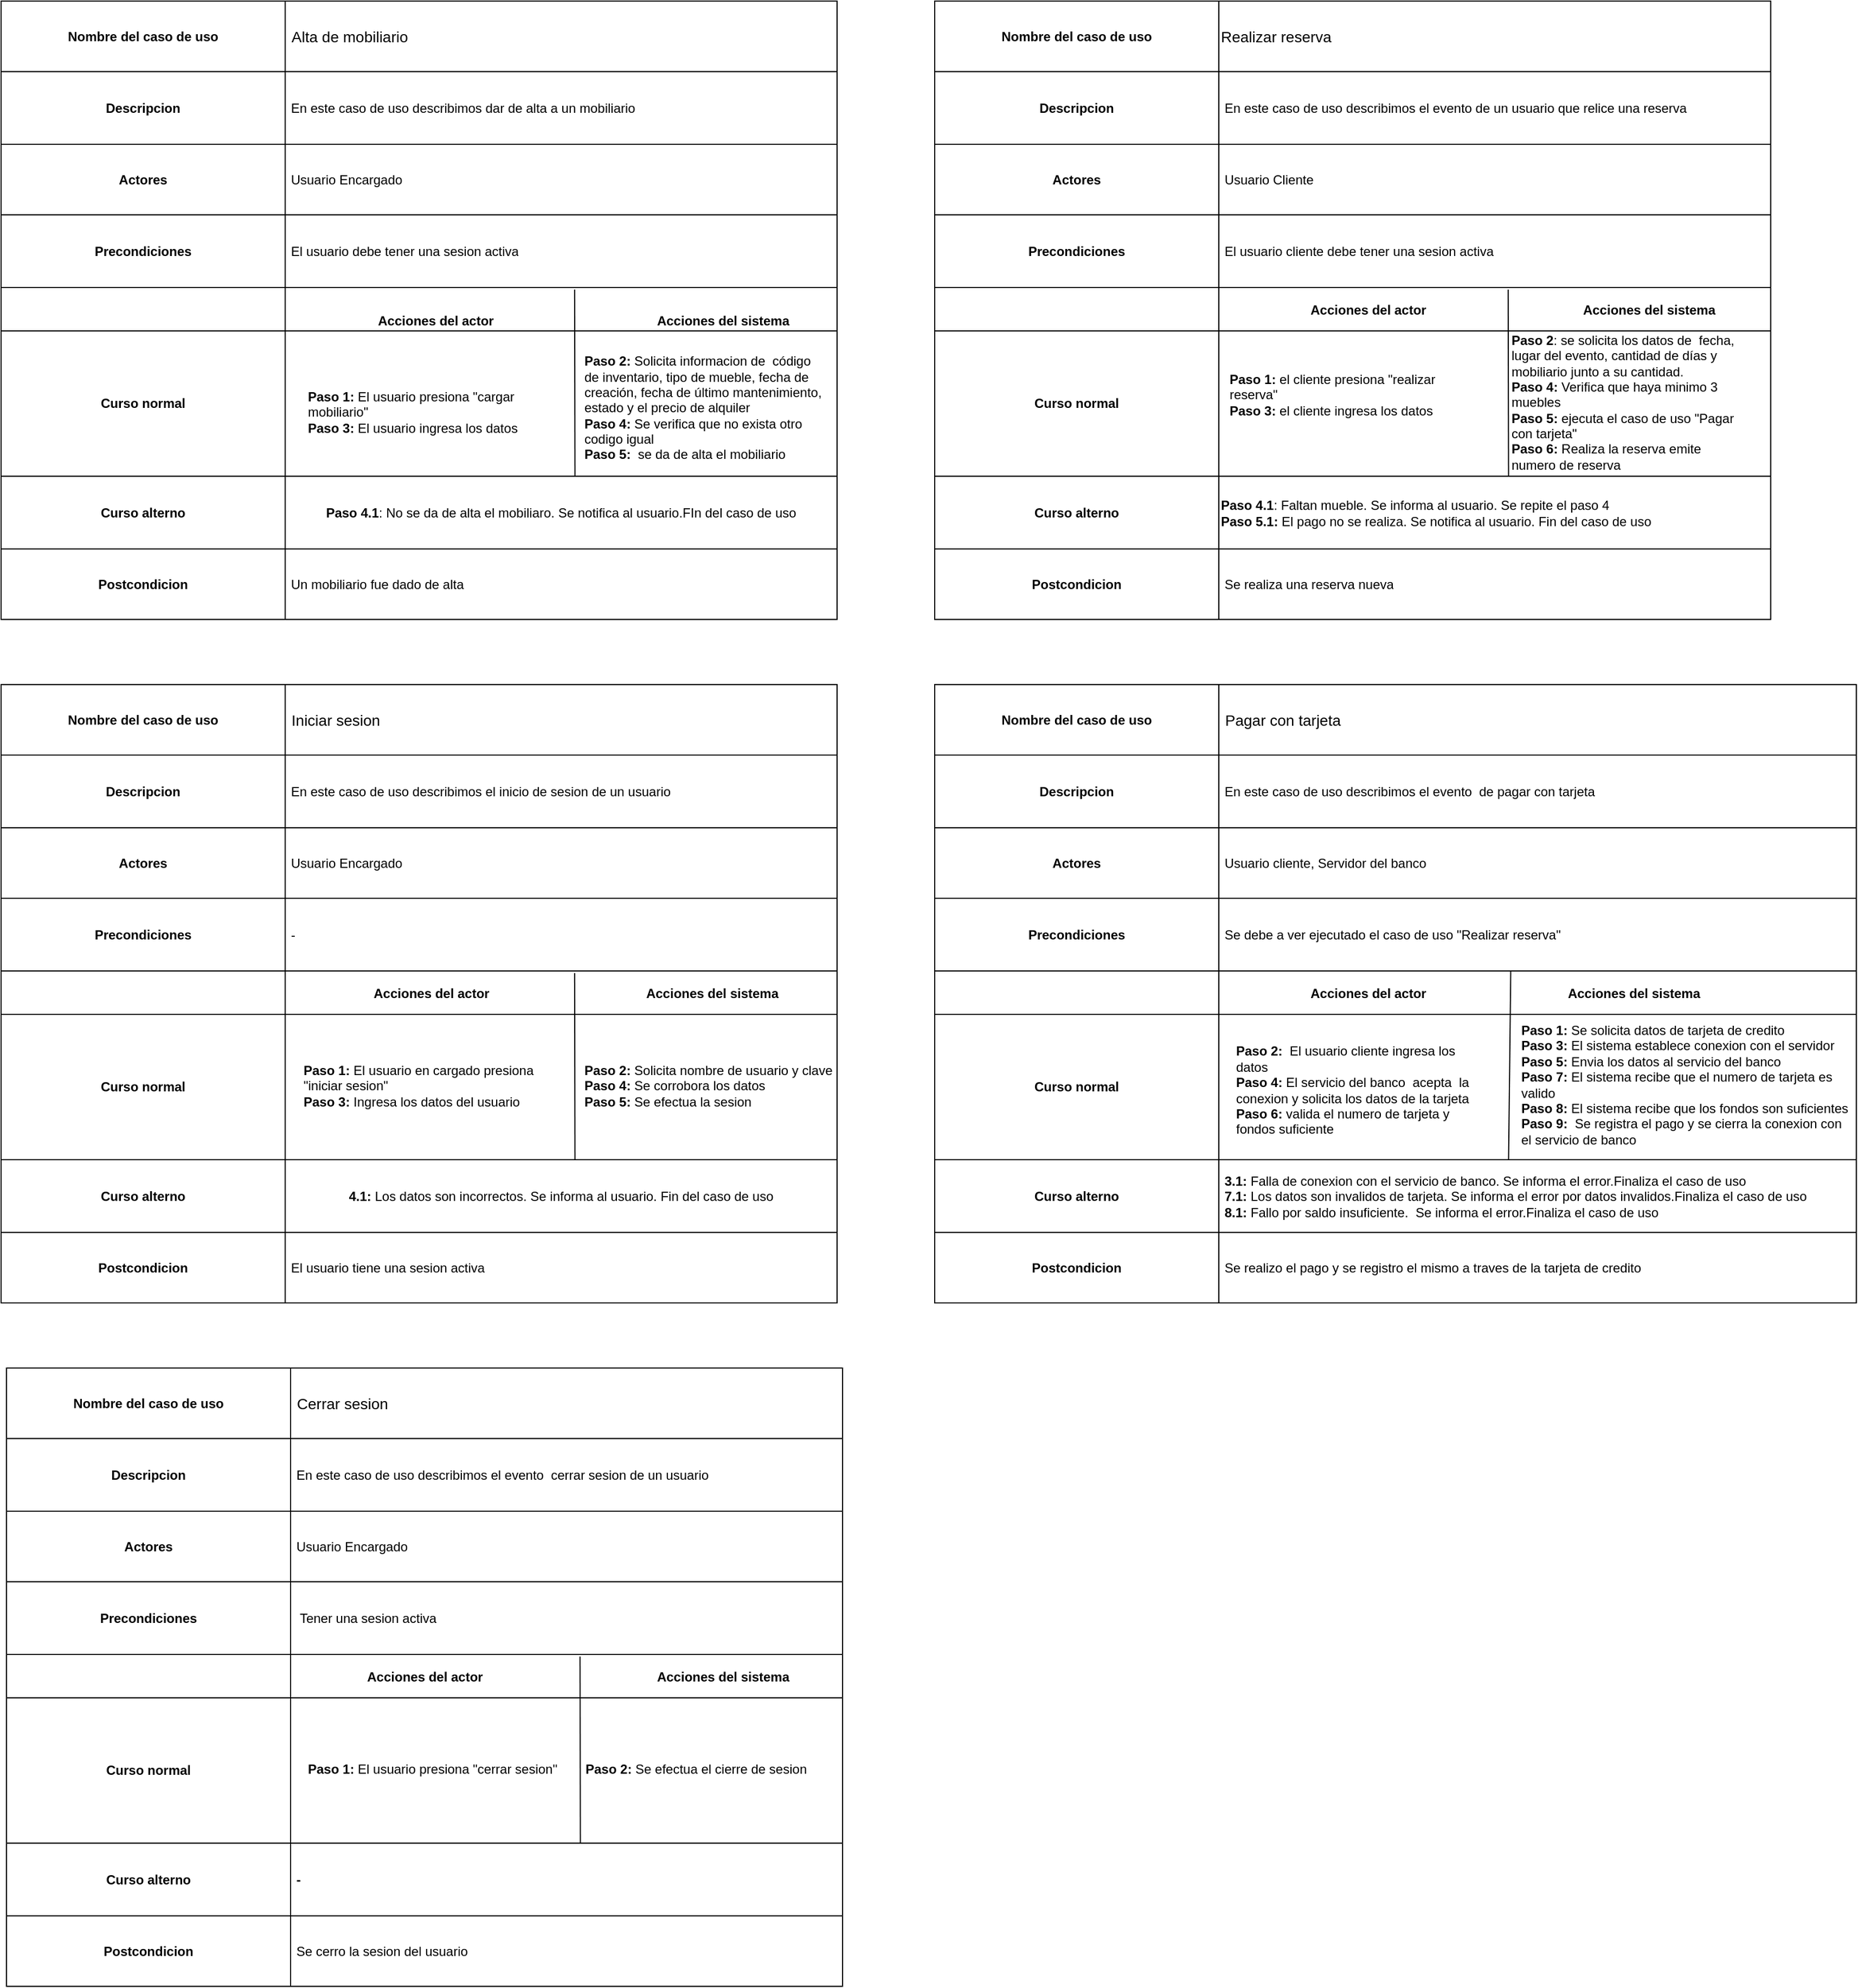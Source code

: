 <mxfile version="28.1.2">
  <diagram id="bb4lT4b2i6TMiSyTmLEN" name="Página-1">
    <mxGraphModel dx="2377" dy="1488" grid="1" gridSize="10" guides="1" tooltips="1" connect="1" arrows="1" fold="1" page="1" pageScale="1" pageWidth="827" pageHeight="1169" math="0" shadow="0">
      <root>
        <mxCell id="0" />
        <mxCell id="1" parent="0" />
        <mxCell id="H7BdsyC2jtt9pqo2uSTz-25" value="" style="shape=table;startSize=0;container=1;collapsible=0;childLayout=tableLayout;" vertex="1" parent="1">
          <mxGeometry x="59" y="70" width="771" height="570" as="geometry" />
        </mxCell>
        <mxCell id="H7BdsyC2jtt9pqo2uSTz-26" value="" style="shape=tableRow;horizontal=0;startSize=0;swimlaneHead=0;swimlaneBody=0;strokeColor=inherit;top=0;left=0;bottom=0;right=0;collapsible=0;dropTarget=0;fillColor=none;points=[[0,0.5],[1,0.5]];portConstraint=eastwest;" vertex="1" parent="H7BdsyC2jtt9pqo2uSTz-25">
          <mxGeometry width="771" height="65" as="geometry" />
        </mxCell>
        <mxCell id="H7BdsyC2jtt9pqo2uSTz-27" value="&lt;b&gt;Nombre del caso de uso&lt;/b&gt;" style="shape=partialRectangle;html=1;whiteSpace=wrap;connectable=0;strokeColor=inherit;overflow=hidden;fillColor=none;top=0;left=0;bottom=0;right=0;pointerEvents=1;" vertex="1" parent="H7BdsyC2jtt9pqo2uSTz-26">
          <mxGeometry width="262" height="65" as="geometry">
            <mxRectangle width="262" height="65" as="alternateBounds" />
          </mxGeometry>
        </mxCell>
        <mxCell id="H7BdsyC2jtt9pqo2uSTz-28" value="&lt;font style=&quot;font-size: 14px;&quot;&gt;&amp;nbsp;Alta de mobiliario&lt;/font&gt;" style="shape=partialRectangle;html=1;whiteSpace=wrap;connectable=0;strokeColor=inherit;overflow=hidden;fillColor=none;top=0;left=0;bottom=0;right=0;pointerEvents=1;align=left;" vertex="1" parent="H7BdsyC2jtt9pqo2uSTz-26">
          <mxGeometry x="262" width="509" height="65" as="geometry">
            <mxRectangle width="509" height="65" as="alternateBounds" />
          </mxGeometry>
        </mxCell>
        <mxCell id="H7BdsyC2jtt9pqo2uSTz-29" value="" style="shape=tableRow;horizontal=0;startSize=0;swimlaneHead=0;swimlaneBody=0;strokeColor=inherit;top=0;left=0;bottom=0;right=0;collapsible=0;dropTarget=0;fillColor=none;points=[[0,0.5],[1,0.5]];portConstraint=eastwest;" vertex="1" parent="H7BdsyC2jtt9pqo2uSTz-25">
          <mxGeometry y="65" width="771" height="67" as="geometry" />
        </mxCell>
        <mxCell id="H7BdsyC2jtt9pqo2uSTz-30" value="&lt;b&gt;Descripcion&lt;/b&gt;" style="shape=partialRectangle;html=1;whiteSpace=wrap;connectable=0;strokeColor=inherit;overflow=hidden;fillColor=none;top=0;left=0;bottom=0;right=0;pointerEvents=1;" vertex="1" parent="H7BdsyC2jtt9pqo2uSTz-29">
          <mxGeometry width="262" height="67" as="geometry">
            <mxRectangle width="262" height="67" as="alternateBounds" />
          </mxGeometry>
        </mxCell>
        <mxCell id="H7BdsyC2jtt9pqo2uSTz-31" value="&amp;nbsp;En este caso de uso describimos dar de alta a un mobiliario&amp;nbsp;" style="shape=partialRectangle;html=1;whiteSpace=wrap;connectable=0;strokeColor=inherit;overflow=hidden;fillColor=none;top=0;left=0;bottom=0;right=0;pointerEvents=1;align=left;" vertex="1" parent="H7BdsyC2jtt9pqo2uSTz-29">
          <mxGeometry x="262" width="509" height="67" as="geometry">
            <mxRectangle width="509" height="67" as="alternateBounds" />
          </mxGeometry>
        </mxCell>
        <mxCell id="H7BdsyC2jtt9pqo2uSTz-32" value="" style="shape=tableRow;horizontal=0;startSize=0;swimlaneHead=0;swimlaneBody=0;strokeColor=inherit;top=0;left=0;bottom=0;right=0;collapsible=0;dropTarget=0;fillColor=none;points=[[0,0.5],[1,0.5]];portConstraint=eastwest;" vertex="1" parent="H7BdsyC2jtt9pqo2uSTz-25">
          <mxGeometry y="132" width="771" height="65" as="geometry" />
        </mxCell>
        <mxCell id="H7BdsyC2jtt9pqo2uSTz-33" value="&lt;b&gt;Actores&lt;/b&gt;" style="shape=partialRectangle;html=1;whiteSpace=wrap;connectable=0;strokeColor=inherit;overflow=hidden;fillColor=none;top=0;left=0;bottom=0;right=0;pointerEvents=1;" vertex="1" parent="H7BdsyC2jtt9pqo2uSTz-32">
          <mxGeometry width="262" height="65" as="geometry">
            <mxRectangle width="262" height="65" as="alternateBounds" />
          </mxGeometry>
        </mxCell>
        <mxCell id="H7BdsyC2jtt9pqo2uSTz-34" value="&amp;nbsp;Usuario Encargado" style="shape=partialRectangle;html=1;whiteSpace=wrap;connectable=0;strokeColor=inherit;overflow=hidden;fillColor=none;top=0;left=0;bottom=0;right=0;pointerEvents=1;align=left;" vertex="1" parent="H7BdsyC2jtt9pqo2uSTz-32">
          <mxGeometry x="262" width="509" height="65" as="geometry">
            <mxRectangle width="509" height="65" as="alternateBounds" />
          </mxGeometry>
        </mxCell>
        <mxCell id="H7BdsyC2jtt9pqo2uSTz-35" value="" style="shape=tableRow;horizontal=0;startSize=0;swimlaneHead=0;swimlaneBody=0;strokeColor=inherit;top=0;left=0;bottom=0;right=0;collapsible=0;dropTarget=0;fillColor=none;points=[[0,0.5],[1,0.5]];portConstraint=eastwest;" vertex="1" parent="H7BdsyC2jtt9pqo2uSTz-25">
          <mxGeometry y="197" width="771" height="67" as="geometry" />
        </mxCell>
        <mxCell id="H7BdsyC2jtt9pqo2uSTz-36" value="&lt;b&gt;Precondiciones&lt;/b&gt;" style="shape=partialRectangle;html=1;whiteSpace=wrap;connectable=0;strokeColor=inherit;overflow=hidden;fillColor=none;top=0;left=0;bottom=0;right=0;pointerEvents=1;" vertex="1" parent="H7BdsyC2jtt9pqo2uSTz-35">
          <mxGeometry width="262" height="67" as="geometry">
            <mxRectangle width="262" height="67" as="alternateBounds" />
          </mxGeometry>
        </mxCell>
        <mxCell id="H7BdsyC2jtt9pqo2uSTz-37" value="&amp;nbsp;El usuario debe tener una sesion activa" style="shape=partialRectangle;html=1;whiteSpace=wrap;connectable=0;strokeColor=inherit;overflow=hidden;fillColor=none;top=0;left=0;bottom=0;right=0;pointerEvents=1;align=left;" vertex="1" parent="H7BdsyC2jtt9pqo2uSTz-35">
          <mxGeometry x="262" width="509" height="67" as="geometry">
            <mxRectangle width="509" height="67" as="alternateBounds" />
          </mxGeometry>
        </mxCell>
        <mxCell id="H7BdsyC2jtt9pqo2uSTz-48" value="" style="shape=tableRow;horizontal=0;startSize=0;swimlaneHead=0;swimlaneBody=0;strokeColor=inherit;top=0;left=0;bottom=0;right=0;collapsible=0;dropTarget=0;fillColor=none;points=[[0,0.5],[1,0.5]];portConstraint=eastwest;" vertex="1" parent="H7BdsyC2jtt9pqo2uSTz-25">
          <mxGeometry y="264" width="771" height="40" as="geometry" />
        </mxCell>
        <mxCell id="H7BdsyC2jtt9pqo2uSTz-49" value="" style="shape=partialRectangle;html=1;whiteSpace=wrap;connectable=0;strokeColor=inherit;overflow=hidden;fillColor=none;top=0;left=0;bottom=0;right=0;pointerEvents=1;" vertex="1" parent="H7BdsyC2jtt9pqo2uSTz-48">
          <mxGeometry width="262" height="40" as="geometry">
            <mxRectangle width="262" height="40" as="alternateBounds" />
          </mxGeometry>
        </mxCell>
        <mxCell id="H7BdsyC2jtt9pqo2uSTz-50" value="" style="shape=partialRectangle;html=1;whiteSpace=wrap;connectable=0;strokeColor=inherit;overflow=hidden;fillColor=none;top=0;left=0;bottom=0;right=0;pointerEvents=1;" vertex="1" parent="H7BdsyC2jtt9pqo2uSTz-48">
          <mxGeometry x="262" width="509" height="40" as="geometry">
            <mxRectangle width="509" height="40" as="alternateBounds" />
          </mxGeometry>
        </mxCell>
        <mxCell id="H7BdsyC2jtt9pqo2uSTz-51" value="" style="endArrow=none;html=1;rounded=0;exitX=0.704;exitY=0.998;exitDx=0;exitDy=0;exitPerimeter=0;entryX=0.686;entryY=0.05;entryDx=0;entryDy=0;entryPerimeter=0;" edge="1" parent="H7BdsyC2jtt9pqo2uSTz-25" target="H7BdsyC2jtt9pqo2uSTz-48">
          <mxGeometry width="50" height="50" relative="1" as="geometry">
            <mxPoint x="529.254" y="438.002" as="sourcePoint" />
            <mxPoint x="520.002" y="306.27" as="targetPoint" />
          </mxGeometry>
        </mxCell>
        <mxCell id="H7BdsyC2jtt9pqo2uSTz-38" value="" style="shape=tableRow;horizontal=0;startSize=0;swimlaneHead=0;swimlaneBody=0;strokeColor=inherit;top=0;left=0;bottom=0;right=0;collapsible=0;dropTarget=0;fillColor=none;points=[[0,0.5],[1,0.5]];portConstraint=eastwest;" vertex="1" parent="H7BdsyC2jtt9pqo2uSTz-25">
          <mxGeometry y="304" width="771" height="134" as="geometry" />
        </mxCell>
        <mxCell id="H7BdsyC2jtt9pqo2uSTz-39" value="&lt;b&gt;Curso normal&lt;/b&gt;" style="shape=partialRectangle;html=1;whiteSpace=wrap;connectable=0;strokeColor=inherit;overflow=hidden;fillColor=none;top=0;left=0;bottom=0;right=0;pointerEvents=1;" vertex="1" parent="H7BdsyC2jtt9pqo2uSTz-38">
          <mxGeometry width="262" height="134" as="geometry">
            <mxRectangle width="262" height="134" as="alternateBounds" />
          </mxGeometry>
        </mxCell>
        <mxCell id="H7BdsyC2jtt9pqo2uSTz-40" value="&lt;table&gt;&lt;tbody&gt;&lt;tr&gt;&lt;td&gt;&lt;br&gt;&lt;/td&gt;&lt;td&gt;&lt;br&gt;&lt;/td&gt;&lt;/tr&gt;&lt;/tbody&gt;&lt;/table&gt;" style="shape=partialRectangle;html=1;whiteSpace=wrap;connectable=0;strokeColor=inherit;overflow=hidden;fillColor=none;top=0;left=0;bottom=0;right=0;pointerEvents=1;" vertex="1" parent="H7BdsyC2jtt9pqo2uSTz-38">
          <mxGeometry x="262" width="509" height="134" as="geometry">
            <mxRectangle width="509" height="134" as="alternateBounds" />
          </mxGeometry>
        </mxCell>
        <mxCell id="H7BdsyC2jtt9pqo2uSTz-41" value="" style="shape=tableRow;horizontal=0;startSize=0;swimlaneHead=0;swimlaneBody=0;strokeColor=inherit;top=0;left=0;bottom=0;right=0;collapsible=0;dropTarget=0;fillColor=none;points=[[0,0.5],[1,0.5]];portConstraint=eastwest;" vertex="1" parent="H7BdsyC2jtt9pqo2uSTz-25">
          <mxGeometry y="438" width="771" height="67" as="geometry" />
        </mxCell>
        <mxCell id="H7BdsyC2jtt9pqo2uSTz-42" value="&lt;b&gt;Curso alterno&lt;/b&gt;" style="shape=partialRectangle;html=1;whiteSpace=wrap;connectable=0;strokeColor=inherit;overflow=hidden;fillColor=none;top=0;left=0;bottom=0;right=0;pointerEvents=1;" vertex="1" parent="H7BdsyC2jtt9pqo2uSTz-41">
          <mxGeometry width="262" height="67" as="geometry">
            <mxRectangle width="262" height="67" as="alternateBounds" />
          </mxGeometry>
        </mxCell>
        <mxCell id="H7BdsyC2jtt9pqo2uSTz-43" value="&lt;b&gt;Paso 4.1&lt;/b&gt;: No se da de alta el mobiliaro. Se notifica al usuario.FIn del caso de uso" style="shape=partialRectangle;html=1;whiteSpace=wrap;connectable=0;strokeColor=inherit;overflow=hidden;fillColor=none;top=0;left=0;bottom=0;right=0;pointerEvents=1;" vertex="1" parent="H7BdsyC2jtt9pqo2uSTz-41">
          <mxGeometry x="262" width="509" height="67" as="geometry">
            <mxRectangle width="509" height="67" as="alternateBounds" />
          </mxGeometry>
        </mxCell>
        <mxCell id="H7BdsyC2jtt9pqo2uSTz-44" value="" style="shape=tableRow;horizontal=0;startSize=0;swimlaneHead=0;swimlaneBody=0;strokeColor=inherit;top=0;left=0;bottom=0;right=0;collapsible=0;dropTarget=0;fillColor=none;points=[[0,0.5],[1,0.5]];portConstraint=eastwest;" vertex="1" parent="H7BdsyC2jtt9pqo2uSTz-25">
          <mxGeometry y="505" width="771" height="65" as="geometry" />
        </mxCell>
        <mxCell id="H7BdsyC2jtt9pqo2uSTz-45" value="&lt;b&gt;Postcondicion&lt;/b&gt;" style="shape=partialRectangle;html=1;whiteSpace=wrap;connectable=0;strokeColor=inherit;overflow=hidden;fillColor=none;top=0;left=0;bottom=0;right=0;pointerEvents=1;" vertex="1" parent="H7BdsyC2jtt9pqo2uSTz-44">
          <mxGeometry width="262" height="65" as="geometry">
            <mxRectangle width="262" height="65" as="alternateBounds" />
          </mxGeometry>
        </mxCell>
        <mxCell id="H7BdsyC2jtt9pqo2uSTz-46" value="&amp;nbsp;Un mobiliario fue dado de alta" style="shape=partialRectangle;html=1;whiteSpace=wrap;connectable=0;strokeColor=inherit;overflow=hidden;fillColor=none;top=0;left=0;bottom=0;right=0;pointerEvents=1;align=left;" vertex="1" parent="H7BdsyC2jtt9pqo2uSTz-44">
          <mxGeometry x="262" width="509" height="65" as="geometry">
            <mxRectangle width="509" height="65" as="alternateBounds" />
          </mxGeometry>
        </mxCell>
        <mxCell id="H7BdsyC2jtt9pqo2uSTz-52" value="&lt;b&gt;Acciones del actor&lt;/b&gt;" style="text;html=1;align=center;verticalAlign=middle;whiteSpace=wrap;rounded=0;movable=0;resizable=0;rotatable=0;deletable=0;editable=0;locked=1;connectable=0;" vertex="1" parent="1">
          <mxGeometry x="390" y="350" width="140" height="30" as="geometry" />
        </mxCell>
        <mxCell id="H7BdsyC2jtt9pqo2uSTz-54" value="&lt;b&gt;Acciones del sistema&lt;/b&gt;" style="text;html=1;align=center;verticalAlign=middle;whiteSpace=wrap;rounded=0;movable=0;resizable=0;rotatable=0;deletable=0;editable=0;locked=1;connectable=0;" vertex="1" parent="1">
          <mxGeometry x="650" y="350" width="150" height="30" as="geometry" />
        </mxCell>
        <mxCell id="H7BdsyC2jtt9pqo2uSTz-79" value="&lt;b&gt;Paso 1: &lt;/b&gt;El usuario presiona &quot;cargar mobiliario&quot;&lt;div&gt;&lt;b&gt;Paso 3:&lt;/b&gt; El usuario ingresa los datos&lt;/div&gt;" style="text;html=1;align=left;verticalAlign=middle;whiteSpace=wrap;rounded=0;" vertex="1" parent="1">
          <mxGeometry x="340" y="397.5" width="225.5" height="102.5" as="geometry" />
        </mxCell>
        <mxCell id="H7BdsyC2jtt9pqo2uSTz-80" value="&lt;b&gt;Paso 2:&lt;/b&gt;&amp;nbsp;Solicita informacion de&amp;nbsp; código &lt;br&gt;de inventario, tipo de mueble, fecha de creación, fecha de último mantenimiento, estado y el precio de alquiler&lt;br&gt;&lt;b&gt;Paso 4:&lt;/b&gt;&amp;nbsp;Se verifica que no exista otro codigo igual&lt;br&gt;&lt;b&gt;Paso 5:&amp;nbsp;&lt;/b&gt;&amp;nbsp;se da de alta el mobiliario" style="text;html=1;align=left;verticalAlign=middle;whiteSpace=wrap;rounded=0;" vertex="1" parent="1">
          <mxGeometry x="595" y="390" width="230" height="110" as="geometry" />
        </mxCell>
        <mxCell id="H7BdsyC2jtt9pqo2uSTz-81" value="" style="shape=table;startSize=0;container=1;collapsible=0;childLayout=tableLayout;" vertex="1" parent="1">
          <mxGeometry x="59" y="700" width="771" height="570" as="geometry" />
        </mxCell>
        <mxCell id="H7BdsyC2jtt9pqo2uSTz-82" value="" style="shape=tableRow;horizontal=0;startSize=0;swimlaneHead=0;swimlaneBody=0;strokeColor=inherit;top=0;left=0;bottom=0;right=0;collapsible=0;dropTarget=0;fillColor=none;points=[[0,0.5],[1,0.5]];portConstraint=eastwest;" vertex="1" parent="H7BdsyC2jtt9pqo2uSTz-81">
          <mxGeometry width="771" height="65" as="geometry" />
        </mxCell>
        <mxCell id="H7BdsyC2jtt9pqo2uSTz-83" value="&lt;b&gt;Nombre del caso de uso&lt;/b&gt;" style="shape=partialRectangle;html=1;whiteSpace=wrap;connectable=0;strokeColor=inherit;overflow=hidden;fillColor=none;top=0;left=0;bottom=0;right=0;pointerEvents=1;" vertex="1" parent="H7BdsyC2jtt9pqo2uSTz-82">
          <mxGeometry width="262" height="65" as="geometry">
            <mxRectangle width="262" height="65" as="alternateBounds" />
          </mxGeometry>
        </mxCell>
        <mxCell id="H7BdsyC2jtt9pqo2uSTz-84" value="&lt;font style=&quot;font-size: 14px;&quot;&gt;&amp;nbsp;Iniciar sesion&lt;/font&gt;" style="shape=partialRectangle;html=1;whiteSpace=wrap;connectable=0;strokeColor=inherit;overflow=hidden;fillColor=none;top=0;left=0;bottom=0;right=0;pointerEvents=1;align=left;" vertex="1" parent="H7BdsyC2jtt9pqo2uSTz-82">
          <mxGeometry x="262" width="509" height="65" as="geometry">
            <mxRectangle width="509" height="65" as="alternateBounds" />
          </mxGeometry>
        </mxCell>
        <mxCell id="H7BdsyC2jtt9pqo2uSTz-85" value="" style="shape=tableRow;horizontal=0;startSize=0;swimlaneHead=0;swimlaneBody=0;strokeColor=inherit;top=0;left=0;bottom=0;right=0;collapsible=0;dropTarget=0;fillColor=none;points=[[0,0.5],[1,0.5]];portConstraint=eastwest;" vertex="1" parent="H7BdsyC2jtt9pqo2uSTz-81">
          <mxGeometry y="65" width="771" height="67" as="geometry" />
        </mxCell>
        <mxCell id="H7BdsyC2jtt9pqo2uSTz-86" value="&lt;b&gt;Descripcion&lt;/b&gt;" style="shape=partialRectangle;html=1;whiteSpace=wrap;connectable=0;strokeColor=inherit;overflow=hidden;fillColor=none;top=0;left=0;bottom=0;right=0;pointerEvents=1;" vertex="1" parent="H7BdsyC2jtt9pqo2uSTz-85">
          <mxGeometry width="262" height="67" as="geometry">
            <mxRectangle width="262" height="67" as="alternateBounds" />
          </mxGeometry>
        </mxCell>
        <mxCell id="H7BdsyC2jtt9pqo2uSTz-87" value="&amp;nbsp;En este caso de uso describimos el inicio de sesion de un usuario&amp;nbsp;" style="shape=partialRectangle;html=1;whiteSpace=wrap;connectable=0;strokeColor=inherit;overflow=hidden;fillColor=none;top=0;left=0;bottom=0;right=0;pointerEvents=1;align=left;" vertex="1" parent="H7BdsyC2jtt9pqo2uSTz-85">
          <mxGeometry x="262" width="509" height="67" as="geometry">
            <mxRectangle width="509" height="67" as="alternateBounds" />
          </mxGeometry>
        </mxCell>
        <mxCell id="H7BdsyC2jtt9pqo2uSTz-88" value="" style="shape=tableRow;horizontal=0;startSize=0;swimlaneHead=0;swimlaneBody=0;strokeColor=inherit;top=0;left=0;bottom=0;right=0;collapsible=0;dropTarget=0;fillColor=none;points=[[0,0.5],[1,0.5]];portConstraint=eastwest;" vertex="1" parent="H7BdsyC2jtt9pqo2uSTz-81">
          <mxGeometry y="132" width="771" height="65" as="geometry" />
        </mxCell>
        <mxCell id="H7BdsyC2jtt9pqo2uSTz-89" value="&lt;b&gt;Actores&lt;/b&gt;" style="shape=partialRectangle;html=1;whiteSpace=wrap;connectable=0;strokeColor=inherit;overflow=hidden;fillColor=none;top=0;left=0;bottom=0;right=0;pointerEvents=1;" vertex="1" parent="H7BdsyC2jtt9pqo2uSTz-88">
          <mxGeometry width="262" height="65" as="geometry">
            <mxRectangle width="262" height="65" as="alternateBounds" />
          </mxGeometry>
        </mxCell>
        <mxCell id="H7BdsyC2jtt9pqo2uSTz-90" value="&amp;nbsp;Usuario Encargado" style="shape=partialRectangle;html=1;whiteSpace=wrap;connectable=0;strokeColor=inherit;overflow=hidden;fillColor=none;top=0;left=0;bottom=0;right=0;pointerEvents=1;align=left;" vertex="1" parent="H7BdsyC2jtt9pqo2uSTz-88">
          <mxGeometry x="262" width="509" height="65" as="geometry">
            <mxRectangle width="509" height="65" as="alternateBounds" />
          </mxGeometry>
        </mxCell>
        <mxCell id="H7BdsyC2jtt9pqo2uSTz-91" value="" style="shape=tableRow;horizontal=0;startSize=0;swimlaneHead=0;swimlaneBody=0;strokeColor=inherit;top=0;left=0;bottom=0;right=0;collapsible=0;dropTarget=0;fillColor=none;points=[[0,0.5],[1,0.5]];portConstraint=eastwest;" vertex="1" parent="H7BdsyC2jtt9pqo2uSTz-81">
          <mxGeometry y="197" width="771" height="67" as="geometry" />
        </mxCell>
        <mxCell id="H7BdsyC2jtt9pqo2uSTz-92" value="&lt;b&gt;Precondiciones&lt;/b&gt;" style="shape=partialRectangle;html=1;whiteSpace=wrap;connectable=0;strokeColor=inherit;overflow=hidden;fillColor=none;top=0;left=0;bottom=0;right=0;pointerEvents=1;" vertex="1" parent="H7BdsyC2jtt9pqo2uSTz-91">
          <mxGeometry width="262" height="67" as="geometry">
            <mxRectangle width="262" height="67" as="alternateBounds" />
          </mxGeometry>
        </mxCell>
        <mxCell id="H7BdsyC2jtt9pqo2uSTz-93" value="&amp;nbsp;-" style="shape=partialRectangle;html=1;whiteSpace=wrap;connectable=0;strokeColor=inherit;overflow=hidden;fillColor=none;top=0;left=0;bottom=0;right=0;pointerEvents=1;align=left;" vertex="1" parent="H7BdsyC2jtt9pqo2uSTz-91">
          <mxGeometry x="262" width="509" height="67" as="geometry">
            <mxRectangle width="509" height="67" as="alternateBounds" />
          </mxGeometry>
        </mxCell>
        <mxCell id="H7BdsyC2jtt9pqo2uSTz-94" value="" style="shape=tableRow;horizontal=0;startSize=0;swimlaneHead=0;swimlaneBody=0;strokeColor=inherit;top=0;left=0;bottom=0;right=0;collapsible=0;dropTarget=0;fillColor=none;points=[[0,0.5],[1,0.5]];portConstraint=eastwest;" vertex="1" parent="H7BdsyC2jtt9pqo2uSTz-81">
          <mxGeometry y="264" width="771" height="40" as="geometry" />
        </mxCell>
        <mxCell id="H7BdsyC2jtt9pqo2uSTz-95" value="" style="shape=partialRectangle;html=1;whiteSpace=wrap;connectable=0;strokeColor=inherit;overflow=hidden;fillColor=none;top=0;left=0;bottom=0;right=0;pointerEvents=1;" vertex="1" parent="H7BdsyC2jtt9pqo2uSTz-94">
          <mxGeometry width="262" height="40" as="geometry">
            <mxRectangle width="262" height="40" as="alternateBounds" />
          </mxGeometry>
        </mxCell>
        <mxCell id="H7BdsyC2jtt9pqo2uSTz-96" value="" style="shape=partialRectangle;html=1;whiteSpace=wrap;connectable=0;strokeColor=inherit;overflow=hidden;fillColor=none;top=0;left=0;bottom=0;right=0;pointerEvents=1;" vertex="1" parent="H7BdsyC2jtt9pqo2uSTz-94">
          <mxGeometry x="262" width="509" height="40" as="geometry">
            <mxRectangle width="509" height="40" as="alternateBounds" />
          </mxGeometry>
        </mxCell>
        <mxCell id="H7BdsyC2jtt9pqo2uSTz-97" value="" style="endArrow=none;html=1;rounded=0;exitX=0.704;exitY=0.998;exitDx=0;exitDy=0;exitPerimeter=0;entryX=0.686;entryY=0.05;entryDx=0;entryDy=0;entryPerimeter=0;" edge="1" parent="H7BdsyC2jtt9pqo2uSTz-81" target="H7BdsyC2jtt9pqo2uSTz-94">
          <mxGeometry width="50" height="50" relative="1" as="geometry">
            <mxPoint x="529.254" y="438.002" as="sourcePoint" />
            <mxPoint x="520.002" y="306.27" as="targetPoint" />
          </mxGeometry>
        </mxCell>
        <mxCell id="H7BdsyC2jtt9pqo2uSTz-98" value="" style="shape=tableRow;horizontal=0;startSize=0;swimlaneHead=0;swimlaneBody=0;strokeColor=inherit;top=0;left=0;bottom=0;right=0;collapsible=0;dropTarget=0;fillColor=none;points=[[0,0.5],[1,0.5]];portConstraint=eastwest;" vertex="1" parent="H7BdsyC2jtt9pqo2uSTz-81">
          <mxGeometry y="304" width="771" height="134" as="geometry" />
        </mxCell>
        <mxCell id="H7BdsyC2jtt9pqo2uSTz-99" value="&lt;b&gt;Curso normal&lt;/b&gt;" style="shape=partialRectangle;html=1;whiteSpace=wrap;connectable=0;strokeColor=inherit;overflow=hidden;fillColor=none;top=0;left=0;bottom=0;right=0;pointerEvents=1;" vertex="1" parent="H7BdsyC2jtt9pqo2uSTz-98">
          <mxGeometry width="262" height="134" as="geometry">
            <mxRectangle width="262" height="134" as="alternateBounds" />
          </mxGeometry>
        </mxCell>
        <mxCell id="H7BdsyC2jtt9pqo2uSTz-100" value="&lt;table&gt;&lt;tbody&gt;&lt;tr&gt;&lt;td&gt;&lt;br&gt;&lt;/td&gt;&lt;td&gt;&lt;br&gt;&lt;/td&gt;&lt;/tr&gt;&lt;/tbody&gt;&lt;/table&gt;" style="shape=partialRectangle;html=1;whiteSpace=wrap;connectable=0;strokeColor=inherit;overflow=hidden;fillColor=none;top=0;left=0;bottom=0;right=0;pointerEvents=1;" vertex="1" parent="H7BdsyC2jtt9pqo2uSTz-98">
          <mxGeometry x="262" width="509" height="134" as="geometry">
            <mxRectangle width="509" height="134" as="alternateBounds" />
          </mxGeometry>
        </mxCell>
        <mxCell id="H7BdsyC2jtt9pqo2uSTz-101" value="" style="shape=tableRow;horizontal=0;startSize=0;swimlaneHead=0;swimlaneBody=0;strokeColor=inherit;top=0;left=0;bottom=0;right=0;collapsible=0;dropTarget=0;fillColor=none;points=[[0,0.5],[1,0.5]];portConstraint=eastwest;" vertex="1" parent="H7BdsyC2jtt9pqo2uSTz-81">
          <mxGeometry y="438" width="771" height="67" as="geometry" />
        </mxCell>
        <mxCell id="H7BdsyC2jtt9pqo2uSTz-102" value="&lt;b&gt;Curso alterno&lt;/b&gt;" style="shape=partialRectangle;html=1;whiteSpace=wrap;connectable=0;strokeColor=inherit;overflow=hidden;fillColor=none;top=0;left=0;bottom=0;right=0;pointerEvents=1;" vertex="1" parent="H7BdsyC2jtt9pqo2uSTz-101">
          <mxGeometry width="262" height="67" as="geometry">
            <mxRectangle width="262" height="67" as="alternateBounds" />
          </mxGeometry>
        </mxCell>
        <mxCell id="H7BdsyC2jtt9pqo2uSTz-103" value="&lt;b&gt;4.1:&lt;/b&gt; Los datos son incorrectos. Se informa al usuario. Fin del caso de uso" style="shape=partialRectangle;html=1;whiteSpace=wrap;connectable=0;strokeColor=inherit;overflow=hidden;fillColor=none;top=0;left=0;bottom=0;right=0;pointerEvents=1;" vertex="1" parent="H7BdsyC2jtt9pqo2uSTz-101">
          <mxGeometry x="262" width="509" height="67" as="geometry">
            <mxRectangle width="509" height="67" as="alternateBounds" />
          </mxGeometry>
        </mxCell>
        <mxCell id="H7BdsyC2jtt9pqo2uSTz-104" value="" style="shape=tableRow;horizontal=0;startSize=0;swimlaneHead=0;swimlaneBody=0;strokeColor=inherit;top=0;left=0;bottom=0;right=0;collapsible=0;dropTarget=0;fillColor=none;points=[[0,0.5],[1,0.5]];portConstraint=eastwest;" vertex="1" parent="H7BdsyC2jtt9pqo2uSTz-81">
          <mxGeometry y="505" width="771" height="65" as="geometry" />
        </mxCell>
        <mxCell id="H7BdsyC2jtt9pqo2uSTz-105" value="&lt;b&gt;Postcondicion&lt;/b&gt;" style="shape=partialRectangle;html=1;whiteSpace=wrap;connectable=0;strokeColor=inherit;overflow=hidden;fillColor=none;top=0;left=0;bottom=0;right=0;pointerEvents=1;" vertex="1" parent="H7BdsyC2jtt9pqo2uSTz-104">
          <mxGeometry width="262" height="65" as="geometry">
            <mxRectangle width="262" height="65" as="alternateBounds" />
          </mxGeometry>
        </mxCell>
        <mxCell id="H7BdsyC2jtt9pqo2uSTz-106" value="&amp;nbsp;El usuario tiene una sesion activa" style="shape=partialRectangle;html=1;whiteSpace=wrap;connectable=0;strokeColor=inherit;overflow=hidden;fillColor=none;top=0;left=0;bottom=0;right=0;pointerEvents=1;align=left;" vertex="1" parent="H7BdsyC2jtt9pqo2uSTz-104">
          <mxGeometry x="262" width="509" height="65" as="geometry">
            <mxRectangle width="509" height="65" as="alternateBounds" />
          </mxGeometry>
        </mxCell>
        <mxCell id="H7BdsyC2jtt9pqo2uSTz-107" value="&lt;b&gt;Acciones del actor&lt;/b&gt;" style="text;html=1;align=center;verticalAlign=middle;whiteSpace=wrap;rounded=0;movable=0;resizable=0;rotatable=0;deletable=0;editable=0;locked=1;connectable=0;" vertex="1" parent="1">
          <mxGeometry x="385.5" y="970" width="140" height="30" as="geometry" />
        </mxCell>
        <mxCell id="H7BdsyC2jtt9pqo2uSTz-108" value="&lt;b&gt;Acciones del sistema&lt;/b&gt;" style="text;html=1;align=center;verticalAlign=middle;whiteSpace=wrap;rounded=0;movable=0;resizable=0;rotatable=0;deletable=0;editable=0;locked=1;connectable=0;" vertex="1" parent="1">
          <mxGeometry x="640" y="970" width="150" height="30" as="geometry" />
        </mxCell>
        <mxCell id="H7BdsyC2jtt9pqo2uSTz-109" value="&lt;b&gt;Paso 1:&lt;/b&gt; El usuario en cargado presiona &quot;iniciar sesion&quot;&lt;div&gt;&lt;b&gt;Paso 3: &lt;/b&gt;Ingresa los datos del usuario&lt;/div&gt;" style="text;html=1;align=left;verticalAlign=middle;whiteSpace=wrap;rounded=0;" vertex="1" parent="1">
          <mxGeometry x="335.5" y="1010" width="240" height="120" as="geometry" />
        </mxCell>
        <mxCell id="H7BdsyC2jtt9pqo2uSTz-110" value="&lt;b&gt;Paso 2:&lt;/b&gt; Solicita nombre de usuario y clave&lt;div&gt;&lt;b&gt;Paso 4: &lt;/b&gt;Se corrobora los datos&amp;nbsp;&lt;/div&gt;&lt;div&gt;&lt;b&gt;Paso 5: &lt;/b&gt;Se efectua la sesion&amp;nbsp;&lt;/div&gt;" style="text;html=1;align=left;verticalAlign=middle;whiteSpace=wrap;rounded=0;" vertex="1" parent="1">
          <mxGeometry x="595" y="1010" width="240" height="120" as="geometry" />
        </mxCell>
        <mxCell id="H7BdsyC2jtt9pqo2uSTz-111" value="" style="shape=table;startSize=0;container=1;collapsible=0;childLayout=tableLayout;" vertex="1" parent="1">
          <mxGeometry x="64" y="1330" width="771" height="570" as="geometry" />
        </mxCell>
        <mxCell id="H7BdsyC2jtt9pqo2uSTz-112" value="" style="shape=tableRow;horizontal=0;startSize=0;swimlaneHead=0;swimlaneBody=0;strokeColor=inherit;top=0;left=0;bottom=0;right=0;collapsible=0;dropTarget=0;fillColor=none;points=[[0,0.5],[1,0.5]];portConstraint=eastwest;" vertex="1" parent="H7BdsyC2jtt9pqo2uSTz-111">
          <mxGeometry width="771" height="65" as="geometry" />
        </mxCell>
        <mxCell id="H7BdsyC2jtt9pqo2uSTz-113" value="&lt;b&gt;Nombre del caso de uso&lt;/b&gt;" style="shape=partialRectangle;html=1;whiteSpace=wrap;connectable=0;strokeColor=inherit;overflow=hidden;fillColor=none;top=0;left=0;bottom=0;right=0;pointerEvents=1;" vertex="1" parent="H7BdsyC2jtt9pqo2uSTz-112">
          <mxGeometry width="262" height="65" as="geometry">
            <mxRectangle width="262" height="65" as="alternateBounds" />
          </mxGeometry>
        </mxCell>
        <mxCell id="H7BdsyC2jtt9pqo2uSTz-114" value="&lt;span style=&quot;font-size: 14px;&quot;&gt;&amp;nbsp;Cerrar sesion&lt;/span&gt;" style="shape=partialRectangle;html=1;whiteSpace=wrap;connectable=0;strokeColor=inherit;overflow=hidden;fillColor=none;top=0;left=0;bottom=0;right=0;pointerEvents=1;align=left;" vertex="1" parent="H7BdsyC2jtt9pqo2uSTz-112">
          <mxGeometry x="262" width="509" height="65" as="geometry">
            <mxRectangle width="509" height="65" as="alternateBounds" />
          </mxGeometry>
        </mxCell>
        <mxCell id="H7BdsyC2jtt9pqo2uSTz-115" value="" style="shape=tableRow;horizontal=0;startSize=0;swimlaneHead=0;swimlaneBody=0;strokeColor=inherit;top=0;left=0;bottom=0;right=0;collapsible=0;dropTarget=0;fillColor=none;points=[[0,0.5],[1,0.5]];portConstraint=eastwest;" vertex="1" parent="H7BdsyC2jtt9pqo2uSTz-111">
          <mxGeometry y="65" width="771" height="67" as="geometry" />
        </mxCell>
        <mxCell id="H7BdsyC2jtt9pqo2uSTz-116" value="&lt;b&gt;Descripcion&lt;/b&gt;" style="shape=partialRectangle;html=1;whiteSpace=wrap;connectable=0;strokeColor=inherit;overflow=hidden;fillColor=none;top=0;left=0;bottom=0;right=0;pointerEvents=1;" vertex="1" parent="H7BdsyC2jtt9pqo2uSTz-115">
          <mxGeometry width="262" height="67" as="geometry">
            <mxRectangle width="262" height="67" as="alternateBounds" />
          </mxGeometry>
        </mxCell>
        <mxCell id="H7BdsyC2jtt9pqo2uSTz-117" value="&amp;nbsp;En este caso de uso describimos el evento&amp;nbsp; cerrar sesion de un usuario&amp;nbsp;" style="shape=partialRectangle;html=1;whiteSpace=wrap;connectable=0;strokeColor=inherit;overflow=hidden;fillColor=none;top=0;left=0;bottom=0;right=0;pointerEvents=1;align=left;" vertex="1" parent="H7BdsyC2jtt9pqo2uSTz-115">
          <mxGeometry x="262" width="509" height="67" as="geometry">
            <mxRectangle width="509" height="67" as="alternateBounds" />
          </mxGeometry>
        </mxCell>
        <mxCell id="H7BdsyC2jtt9pqo2uSTz-118" value="" style="shape=tableRow;horizontal=0;startSize=0;swimlaneHead=0;swimlaneBody=0;strokeColor=inherit;top=0;left=0;bottom=0;right=0;collapsible=0;dropTarget=0;fillColor=none;points=[[0,0.5],[1,0.5]];portConstraint=eastwest;" vertex="1" parent="H7BdsyC2jtt9pqo2uSTz-111">
          <mxGeometry y="132" width="771" height="65" as="geometry" />
        </mxCell>
        <mxCell id="H7BdsyC2jtt9pqo2uSTz-119" value="&lt;b&gt;Actores&lt;/b&gt;" style="shape=partialRectangle;html=1;whiteSpace=wrap;connectable=0;strokeColor=inherit;overflow=hidden;fillColor=none;top=0;left=0;bottom=0;right=0;pointerEvents=1;" vertex="1" parent="H7BdsyC2jtt9pqo2uSTz-118">
          <mxGeometry width="262" height="65" as="geometry">
            <mxRectangle width="262" height="65" as="alternateBounds" />
          </mxGeometry>
        </mxCell>
        <mxCell id="H7BdsyC2jtt9pqo2uSTz-120" value="&amp;nbsp;Usuario Encargado" style="shape=partialRectangle;html=1;whiteSpace=wrap;connectable=0;strokeColor=inherit;overflow=hidden;fillColor=none;top=0;left=0;bottom=0;right=0;pointerEvents=1;align=left;" vertex="1" parent="H7BdsyC2jtt9pqo2uSTz-118">
          <mxGeometry x="262" width="509" height="65" as="geometry">
            <mxRectangle width="509" height="65" as="alternateBounds" />
          </mxGeometry>
        </mxCell>
        <mxCell id="H7BdsyC2jtt9pqo2uSTz-121" value="" style="shape=tableRow;horizontal=0;startSize=0;swimlaneHead=0;swimlaneBody=0;strokeColor=inherit;top=0;left=0;bottom=0;right=0;collapsible=0;dropTarget=0;fillColor=none;points=[[0,0.5],[1,0.5]];portConstraint=eastwest;" vertex="1" parent="H7BdsyC2jtt9pqo2uSTz-111">
          <mxGeometry y="197" width="771" height="67" as="geometry" />
        </mxCell>
        <mxCell id="H7BdsyC2jtt9pqo2uSTz-122" value="&lt;b&gt;Precondiciones&lt;/b&gt;" style="shape=partialRectangle;html=1;whiteSpace=wrap;connectable=0;strokeColor=inherit;overflow=hidden;fillColor=none;top=0;left=0;bottom=0;right=0;pointerEvents=1;" vertex="1" parent="H7BdsyC2jtt9pqo2uSTz-121">
          <mxGeometry width="262" height="67" as="geometry">
            <mxRectangle width="262" height="67" as="alternateBounds" />
          </mxGeometry>
        </mxCell>
        <mxCell id="H7BdsyC2jtt9pqo2uSTz-123" value="&amp;nbsp; Tener una sesion activa" style="shape=partialRectangle;html=1;whiteSpace=wrap;connectable=0;strokeColor=inherit;overflow=hidden;fillColor=none;top=0;left=0;bottom=0;right=0;pointerEvents=1;align=left;" vertex="1" parent="H7BdsyC2jtt9pqo2uSTz-121">
          <mxGeometry x="262" width="509" height="67" as="geometry">
            <mxRectangle width="509" height="67" as="alternateBounds" />
          </mxGeometry>
        </mxCell>
        <mxCell id="H7BdsyC2jtt9pqo2uSTz-124" value="" style="shape=tableRow;horizontal=0;startSize=0;swimlaneHead=0;swimlaneBody=0;strokeColor=inherit;top=0;left=0;bottom=0;right=0;collapsible=0;dropTarget=0;fillColor=none;points=[[0,0.5],[1,0.5]];portConstraint=eastwest;" vertex="1" parent="H7BdsyC2jtt9pqo2uSTz-111">
          <mxGeometry y="264" width="771" height="40" as="geometry" />
        </mxCell>
        <mxCell id="H7BdsyC2jtt9pqo2uSTz-125" value="" style="shape=partialRectangle;html=1;whiteSpace=wrap;connectable=0;strokeColor=inherit;overflow=hidden;fillColor=none;top=0;left=0;bottom=0;right=0;pointerEvents=1;" vertex="1" parent="H7BdsyC2jtt9pqo2uSTz-124">
          <mxGeometry width="262" height="40" as="geometry">
            <mxRectangle width="262" height="40" as="alternateBounds" />
          </mxGeometry>
        </mxCell>
        <mxCell id="H7BdsyC2jtt9pqo2uSTz-126" value="" style="shape=partialRectangle;html=1;whiteSpace=wrap;connectable=0;strokeColor=inherit;overflow=hidden;fillColor=none;top=0;left=0;bottom=0;right=0;pointerEvents=1;" vertex="1" parent="H7BdsyC2jtt9pqo2uSTz-124">
          <mxGeometry x="262" width="509" height="40" as="geometry">
            <mxRectangle width="509" height="40" as="alternateBounds" />
          </mxGeometry>
        </mxCell>
        <mxCell id="H7BdsyC2jtt9pqo2uSTz-127" value="" style="endArrow=none;html=1;rounded=0;exitX=0.704;exitY=0.998;exitDx=0;exitDy=0;exitPerimeter=0;entryX=0.686;entryY=0.05;entryDx=0;entryDy=0;entryPerimeter=0;" edge="1" parent="H7BdsyC2jtt9pqo2uSTz-111" target="H7BdsyC2jtt9pqo2uSTz-124">
          <mxGeometry width="50" height="50" relative="1" as="geometry">
            <mxPoint x="529.254" y="438.002" as="sourcePoint" />
            <mxPoint x="520.002" y="306.27" as="targetPoint" />
          </mxGeometry>
        </mxCell>
        <mxCell id="H7BdsyC2jtt9pqo2uSTz-128" value="" style="shape=tableRow;horizontal=0;startSize=0;swimlaneHead=0;swimlaneBody=0;strokeColor=inherit;top=0;left=0;bottom=0;right=0;collapsible=0;dropTarget=0;fillColor=none;points=[[0,0.5],[1,0.5]];portConstraint=eastwest;" vertex="1" parent="H7BdsyC2jtt9pqo2uSTz-111">
          <mxGeometry y="304" width="771" height="134" as="geometry" />
        </mxCell>
        <mxCell id="H7BdsyC2jtt9pqo2uSTz-129" value="&lt;b&gt;Curso normal&lt;/b&gt;" style="shape=partialRectangle;html=1;whiteSpace=wrap;connectable=0;strokeColor=inherit;overflow=hidden;fillColor=none;top=0;left=0;bottom=0;right=0;pointerEvents=1;" vertex="1" parent="H7BdsyC2jtt9pqo2uSTz-128">
          <mxGeometry width="262" height="134" as="geometry">
            <mxRectangle width="262" height="134" as="alternateBounds" />
          </mxGeometry>
        </mxCell>
        <mxCell id="H7BdsyC2jtt9pqo2uSTz-130" value="" style="shape=partialRectangle;html=1;whiteSpace=wrap;connectable=0;strokeColor=inherit;overflow=hidden;fillColor=none;top=0;left=0;bottom=0;right=0;pointerEvents=1;" vertex="1" parent="H7BdsyC2jtt9pqo2uSTz-128">
          <mxGeometry x="262" width="509" height="134" as="geometry">
            <mxRectangle width="509" height="134" as="alternateBounds" />
          </mxGeometry>
        </mxCell>
        <mxCell id="H7BdsyC2jtt9pqo2uSTz-131" value="" style="shape=tableRow;horizontal=0;startSize=0;swimlaneHead=0;swimlaneBody=0;strokeColor=inherit;top=0;left=0;bottom=0;right=0;collapsible=0;dropTarget=0;fillColor=none;points=[[0,0.5],[1,0.5]];portConstraint=eastwest;" vertex="1" parent="H7BdsyC2jtt9pqo2uSTz-111">
          <mxGeometry y="438" width="771" height="67" as="geometry" />
        </mxCell>
        <mxCell id="H7BdsyC2jtt9pqo2uSTz-132" value="&lt;b&gt;Curso alterno&lt;/b&gt;" style="shape=partialRectangle;html=1;whiteSpace=wrap;connectable=0;strokeColor=inherit;overflow=hidden;fillColor=none;top=0;left=0;bottom=0;right=0;pointerEvents=1;" vertex="1" parent="H7BdsyC2jtt9pqo2uSTz-131">
          <mxGeometry width="262" height="67" as="geometry">
            <mxRectangle width="262" height="67" as="alternateBounds" />
          </mxGeometry>
        </mxCell>
        <mxCell id="H7BdsyC2jtt9pqo2uSTz-133" value="&lt;b&gt;&amp;nbsp;-&lt;/b&gt;" style="shape=partialRectangle;html=1;whiteSpace=wrap;connectable=0;strokeColor=inherit;overflow=hidden;fillColor=none;top=0;left=0;bottom=0;right=0;pointerEvents=1;align=left;" vertex="1" parent="H7BdsyC2jtt9pqo2uSTz-131">
          <mxGeometry x="262" width="509" height="67" as="geometry">
            <mxRectangle width="509" height="67" as="alternateBounds" />
          </mxGeometry>
        </mxCell>
        <mxCell id="H7BdsyC2jtt9pqo2uSTz-134" value="" style="shape=tableRow;horizontal=0;startSize=0;swimlaneHead=0;swimlaneBody=0;strokeColor=inherit;top=0;left=0;bottom=0;right=0;collapsible=0;dropTarget=0;fillColor=none;points=[[0,0.5],[1,0.5]];portConstraint=eastwest;" vertex="1" parent="H7BdsyC2jtt9pqo2uSTz-111">
          <mxGeometry y="505" width="771" height="65" as="geometry" />
        </mxCell>
        <mxCell id="H7BdsyC2jtt9pqo2uSTz-135" value="&lt;b&gt;Postcondicion&lt;/b&gt;" style="shape=partialRectangle;html=1;whiteSpace=wrap;connectable=0;strokeColor=inherit;overflow=hidden;fillColor=none;top=0;left=0;bottom=0;right=0;pointerEvents=1;" vertex="1" parent="H7BdsyC2jtt9pqo2uSTz-134">
          <mxGeometry width="262" height="65" as="geometry">
            <mxRectangle width="262" height="65" as="alternateBounds" />
          </mxGeometry>
        </mxCell>
        <mxCell id="H7BdsyC2jtt9pqo2uSTz-136" value="&amp;nbsp;Se cerro la sesion del usuario" style="shape=partialRectangle;html=1;whiteSpace=wrap;connectable=0;strokeColor=inherit;overflow=hidden;fillColor=none;top=0;left=0;bottom=0;right=0;pointerEvents=1;align=left;" vertex="1" parent="H7BdsyC2jtt9pqo2uSTz-134">
          <mxGeometry x="262" width="509" height="65" as="geometry">
            <mxRectangle width="509" height="65" as="alternateBounds" />
          </mxGeometry>
        </mxCell>
        <mxCell id="H7BdsyC2jtt9pqo2uSTz-137" value="&lt;b&gt;Acciones del actor&lt;/b&gt;" style="text;html=1;align=center;verticalAlign=middle;whiteSpace=wrap;rounded=0;movable=0;resizable=0;rotatable=0;deletable=0;editable=0;locked=1;connectable=0;" vertex="1" parent="1">
          <mxGeometry x="379.5" y="1600" width="140" height="30" as="geometry" />
        </mxCell>
        <mxCell id="H7BdsyC2jtt9pqo2uSTz-138" value="&lt;b&gt;Acciones del sistema&lt;/b&gt;" style="text;html=1;align=center;verticalAlign=middle;whiteSpace=wrap;rounded=0;movable=0;resizable=0;rotatable=0;deletable=0;editable=0;locked=1;connectable=0;" vertex="1" parent="1">
          <mxGeometry x="650" y="1600" width="150" height="30" as="geometry" />
        </mxCell>
        <mxCell id="H7BdsyC2jtt9pqo2uSTz-139" value="&lt;b&gt;Paso 1: &lt;/b&gt;El usuario presiona &quot;cerrar sesion&quot;" style="text;html=1;align=left;verticalAlign=middle;whiteSpace=wrap;rounded=0;" vertex="1" parent="1">
          <mxGeometry x="340" y="1649.47" width="238.75" height="100.53" as="geometry" />
        </mxCell>
        <mxCell id="H7BdsyC2jtt9pqo2uSTz-140" value="&lt;b&gt;Paso 2: &lt;/b&gt;Se efectua el cierre de sesion" style="text;html=1;align=left;verticalAlign=middle;whiteSpace=wrap;rounded=0;" vertex="1" parent="1">
          <mxGeometry x="596.25" y="1649.47" width="238.75" height="100.53" as="geometry" />
        </mxCell>
        <mxCell id="H7BdsyC2jtt9pqo2uSTz-141" value="" style="shape=table;startSize=0;container=1;collapsible=0;childLayout=tableLayout;movable=1;resizable=1;rotatable=1;deletable=1;editable=1;locked=0;connectable=1;" vertex="1" parent="1">
          <mxGeometry x="920" y="70" width="771" height="570" as="geometry" />
        </mxCell>
        <mxCell id="H7BdsyC2jtt9pqo2uSTz-142" value="" style="shape=tableRow;horizontal=0;startSize=0;swimlaneHead=0;swimlaneBody=0;strokeColor=inherit;top=0;left=0;bottom=0;right=0;collapsible=0;dropTarget=0;fillColor=none;points=[[0,0.5],[1,0.5]];portConstraint=eastwest;movable=1;resizable=1;rotatable=1;deletable=1;editable=1;locked=0;connectable=1;" vertex="1" parent="H7BdsyC2jtt9pqo2uSTz-141">
          <mxGeometry width="771" height="65" as="geometry" />
        </mxCell>
        <mxCell id="H7BdsyC2jtt9pqo2uSTz-143" value="&lt;b&gt;Nombre del caso de uso&lt;/b&gt;" style="shape=partialRectangle;html=1;whiteSpace=wrap;connectable=1;strokeColor=inherit;overflow=hidden;fillColor=none;top=0;left=0;bottom=0;right=0;pointerEvents=1;movable=1;resizable=1;rotatable=1;deletable=1;editable=1;locked=0;" vertex="1" parent="H7BdsyC2jtt9pqo2uSTz-142">
          <mxGeometry width="262" height="65" as="geometry">
            <mxRectangle width="262" height="65" as="alternateBounds" />
          </mxGeometry>
        </mxCell>
        <mxCell id="H7BdsyC2jtt9pqo2uSTz-144" value="&lt;font style=&quot;font-size: 14px;&quot;&gt;Realizar reserva&lt;/font&gt;" style="shape=partialRectangle;html=1;whiteSpace=wrap;connectable=1;strokeColor=inherit;overflow=hidden;fillColor=none;top=0;left=0;bottom=0;right=0;pointerEvents=1;align=left;movable=1;resizable=1;rotatable=1;deletable=1;editable=1;locked=0;" vertex="1" parent="H7BdsyC2jtt9pqo2uSTz-142">
          <mxGeometry x="262" width="509" height="65" as="geometry">
            <mxRectangle width="509" height="65" as="alternateBounds" />
          </mxGeometry>
        </mxCell>
        <mxCell id="H7BdsyC2jtt9pqo2uSTz-145" value="" style="shape=tableRow;horizontal=0;startSize=0;swimlaneHead=0;swimlaneBody=0;strokeColor=inherit;top=0;left=0;bottom=0;right=0;collapsible=0;dropTarget=0;fillColor=none;points=[[0,0.5],[1,0.5]];portConstraint=eastwest;movable=1;resizable=1;rotatable=1;deletable=1;editable=1;locked=0;connectable=1;" vertex="1" parent="H7BdsyC2jtt9pqo2uSTz-141">
          <mxGeometry y="65" width="771" height="67" as="geometry" />
        </mxCell>
        <mxCell id="H7BdsyC2jtt9pqo2uSTz-146" value="&lt;b&gt;Descripcion&lt;/b&gt;" style="shape=partialRectangle;html=1;whiteSpace=wrap;connectable=1;strokeColor=inherit;overflow=hidden;fillColor=none;top=0;left=0;bottom=0;right=0;pointerEvents=1;movable=1;resizable=1;rotatable=1;deletable=1;editable=1;locked=0;" vertex="1" parent="H7BdsyC2jtt9pqo2uSTz-145">
          <mxGeometry width="262" height="67" as="geometry">
            <mxRectangle width="262" height="67" as="alternateBounds" />
          </mxGeometry>
        </mxCell>
        <mxCell id="H7BdsyC2jtt9pqo2uSTz-147" value="&amp;nbsp;En este caso de uso describimos el evento de un usuario que relice una reserva" style="shape=partialRectangle;html=1;whiteSpace=wrap;connectable=1;strokeColor=inherit;overflow=hidden;fillColor=none;top=0;left=0;bottom=0;right=0;pointerEvents=1;align=left;movable=1;resizable=1;rotatable=1;deletable=1;editable=1;locked=0;" vertex="1" parent="H7BdsyC2jtt9pqo2uSTz-145">
          <mxGeometry x="262" width="509" height="67" as="geometry">
            <mxRectangle width="509" height="67" as="alternateBounds" />
          </mxGeometry>
        </mxCell>
        <mxCell id="H7BdsyC2jtt9pqo2uSTz-148" value="" style="shape=tableRow;horizontal=0;startSize=0;swimlaneHead=0;swimlaneBody=0;strokeColor=inherit;top=0;left=0;bottom=0;right=0;collapsible=0;dropTarget=0;fillColor=none;points=[[0,0.5],[1,0.5]];portConstraint=eastwest;movable=1;resizable=1;rotatable=1;deletable=1;editable=1;locked=0;connectable=1;" vertex="1" parent="H7BdsyC2jtt9pqo2uSTz-141">
          <mxGeometry y="132" width="771" height="65" as="geometry" />
        </mxCell>
        <mxCell id="H7BdsyC2jtt9pqo2uSTz-149" value="&lt;b&gt;Actores&lt;/b&gt;" style="shape=partialRectangle;html=1;whiteSpace=wrap;connectable=1;strokeColor=inherit;overflow=hidden;fillColor=none;top=0;left=0;bottom=0;right=0;pointerEvents=1;movable=1;resizable=1;rotatable=1;deletable=1;editable=1;locked=0;" vertex="1" parent="H7BdsyC2jtt9pqo2uSTz-148">
          <mxGeometry width="262" height="65" as="geometry">
            <mxRectangle width="262" height="65" as="alternateBounds" />
          </mxGeometry>
        </mxCell>
        <mxCell id="H7BdsyC2jtt9pqo2uSTz-150" value="&amp;nbsp;Usuario Cliente" style="shape=partialRectangle;html=1;whiteSpace=wrap;connectable=1;strokeColor=inherit;overflow=hidden;fillColor=none;top=0;left=0;bottom=0;right=0;pointerEvents=1;align=left;movable=1;resizable=1;rotatable=1;deletable=1;editable=1;locked=0;" vertex="1" parent="H7BdsyC2jtt9pqo2uSTz-148">
          <mxGeometry x="262" width="509" height="65" as="geometry">
            <mxRectangle width="509" height="65" as="alternateBounds" />
          </mxGeometry>
        </mxCell>
        <mxCell id="H7BdsyC2jtt9pqo2uSTz-151" value="" style="shape=tableRow;horizontal=0;startSize=0;swimlaneHead=0;swimlaneBody=0;strokeColor=inherit;top=0;left=0;bottom=0;right=0;collapsible=0;dropTarget=0;fillColor=none;points=[[0,0.5],[1,0.5]];portConstraint=eastwest;movable=1;resizable=1;rotatable=1;deletable=1;editable=1;locked=0;connectable=1;" vertex="1" parent="H7BdsyC2jtt9pqo2uSTz-141">
          <mxGeometry y="197" width="771" height="67" as="geometry" />
        </mxCell>
        <mxCell id="H7BdsyC2jtt9pqo2uSTz-152" value="&lt;b&gt;Precondiciones&lt;/b&gt;" style="shape=partialRectangle;html=1;whiteSpace=wrap;connectable=1;strokeColor=inherit;overflow=hidden;fillColor=none;top=0;left=0;bottom=0;right=0;pointerEvents=1;movable=1;resizable=1;rotatable=1;deletable=1;editable=1;locked=0;" vertex="1" parent="H7BdsyC2jtt9pqo2uSTz-151">
          <mxGeometry width="262" height="67" as="geometry">
            <mxRectangle width="262" height="67" as="alternateBounds" />
          </mxGeometry>
        </mxCell>
        <mxCell id="H7BdsyC2jtt9pqo2uSTz-153" value="&amp;nbsp;El usuario cliente debe tener una sesion activa" style="shape=partialRectangle;html=1;whiteSpace=wrap;connectable=1;strokeColor=inherit;overflow=hidden;fillColor=none;top=0;left=0;bottom=0;right=0;pointerEvents=1;align=left;movable=1;resizable=1;rotatable=1;deletable=1;editable=1;locked=0;" vertex="1" parent="H7BdsyC2jtt9pqo2uSTz-151">
          <mxGeometry x="262" width="509" height="67" as="geometry">
            <mxRectangle width="509" height="67" as="alternateBounds" />
          </mxGeometry>
        </mxCell>
        <mxCell id="H7BdsyC2jtt9pqo2uSTz-154" value="" style="shape=tableRow;horizontal=0;startSize=0;swimlaneHead=0;swimlaneBody=0;strokeColor=inherit;top=0;left=0;bottom=0;right=0;collapsible=0;dropTarget=0;fillColor=none;points=[[0,0.5],[1,0.5]];portConstraint=eastwest;movable=1;resizable=1;rotatable=1;deletable=1;editable=1;locked=0;connectable=1;" vertex="1" parent="H7BdsyC2jtt9pqo2uSTz-141">
          <mxGeometry y="264" width="771" height="40" as="geometry" />
        </mxCell>
        <mxCell id="H7BdsyC2jtt9pqo2uSTz-155" value="" style="shape=partialRectangle;html=1;whiteSpace=wrap;connectable=1;strokeColor=inherit;overflow=hidden;fillColor=none;top=0;left=0;bottom=0;right=0;pointerEvents=1;movable=1;resizable=1;rotatable=1;deletable=1;editable=1;locked=0;" vertex="1" parent="H7BdsyC2jtt9pqo2uSTz-154">
          <mxGeometry width="262" height="40" as="geometry">
            <mxRectangle width="262" height="40" as="alternateBounds" />
          </mxGeometry>
        </mxCell>
        <mxCell id="H7BdsyC2jtt9pqo2uSTz-156" value="" style="shape=partialRectangle;html=1;whiteSpace=wrap;connectable=1;strokeColor=inherit;overflow=hidden;fillColor=none;top=0;left=0;bottom=0;right=0;pointerEvents=1;movable=1;resizable=1;rotatable=1;deletable=1;editable=1;locked=0;" vertex="1" parent="H7BdsyC2jtt9pqo2uSTz-154">
          <mxGeometry x="262" width="509" height="40" as="geometry">
            <mxRectangle width="509" height="40" as="alternateBounds" />
          </mxGeometry>
        </mxCell>
        <mxCell id="H7BdsyC2jtt9pqo2uSTz-157" value="" style="endArrow=none;html=1;rounded=0;exitX=0.704;exitY=0.998;exitDx=0;exitDy=0;exitPerimeter=0;entryX=0.686;entryY=0.05;entryDx=0;entryDy=0;entryPerimeter=0;movable=1;resizable=1;rotatable=1;deletable=1;editable=1;locked=0;connectable=1;" edge="1" parent="H7BdsyC2jtt9pqo2uSTz-141" target="H7BdsyC2jtt9pqo2uSTz-154">
          <mxGeometry width="50" height="50" relative="1" as="geometry">
            <mxPoint x="529.254" y="438.002" as="sourcePoint" />
            <mxPoint x="520.002" y="306.27" as="targetPoint" />
          </mxGeometry>
        </mxCell>
        <mxCell id="H7BdsyC2jtt9pqo2uSTz-158" value="" style="shape=tableRow;horizontal=0;startSize=0;swimlaneHead=0;swimlaneBody=0;strokeColor=inherit;top=0;left=0;bottom=0;right=0;collapsible=0;dropTarget=0;fillColor=none;points=[[0,0.5],[1,0.5]];portConstraint=eastwest;movable=1;resizable=1;rotatable=1;deletable=1;editable=1;locked=0;connectable=1;" vertex="1" parent="H7BdsyC2jtt9pqo2uSTz-141">
          <mxGeometry y="304" width="771" height="134" as="geometry" />
        </mxCell>
        <mxCell id="H7BdsyC2jtt9pqo2uSTz-159" value="&lt;b&gt;Curso normal&lt;/b&gt;" style="shape=partialRectangle;html=1;whiteSpace=wrap;connectable=1;strokeColor=inherit;overflow=hidden;fillColor=none;top=0;left=0;bottom=0;right=0;pointerEvents=1;movable=1;resizable=1;rotatable=1;deletable=1;editable=1;locked=0;" vertex="1" parent="H7BdsyC2jtt9pqo2uSTz-158">
          <mxGeometry width="262" height="134" as="geometry">
            <mxRectangle width="262" height="134" as="alternateBounds" />
          </mxGeometry>
        </mxCell>
        <mxCell id="H7BdsyC2jtt9pqo2uSTz-160" value="&lt;table&gt;&lt;tbody&gt;&lt;tr&gt;&lt;td&gt;&lt;br&gt;&lt;/td&gt;&lt;td&gt;&lt;br&gt;&lt;/td&gt;&lt;/tr&gt;&lt;/tbody&gt;&lt;/table&gt;" style="shape=partialRectangle;html=1;whiteSpace=wrap;connectable=1;strokeColor=inherit;overflow=hidden;fillColor=none;top=0;left=0;bottom=0;right=0;pointerEvents=1;movable=1;resizable=1;rotatable=1;deletable=1;editable=1;locked=0;" vertex="1" parent="H7BdsyC2jtt9pqo2uSTz-158">
          <mxGeometry x="262" width="509" height="134" as="geometry">
            <mxRectangle width="509" height="134" as="alternateBounds" />
          </mxGeometry>
        </mxCell>
        <mxCell id="H7BdsyC2jtt9pqo2uSTz-161" value="" style="shape=tableRow;horizontal=0;startSize=0;swimlaneHead=0;swimlaneBody=0;strokeColor=inherit;top=0;left=0;bottom=0;right=0;collapsible=0;dropTarget=0;fillColor=none;points=[[0,0.5],[1,0.5]];portConstraint=eastwest;movable=1;resizable=1;rotatable=1;deletable=1;editable=1;locked=0;connectable=1;" vertex="1" parent="H7BdsyC2jtt9pqo2uSTz-141">
          <mxGeometry y="438" width="771" height="67" as="geometry" />
        </mxCell>
        <mxCell id="H7BdsyC2jtt9pqo2uSTz-162" value="&lt;b&gt;Curso alterno&lt;/b&gt;" style="shape=partialRectangle;html=1;whiteSpace=wrap;connectable=1;strokeColor=inherit;overflow=hidden;fillColor=none;top=0;left=0;bottom=0;right=0;pointerEvents=1;movable=1;resizable=1;rotatable=1;deletable=1;editable=1;locked=0;" vertex="1" parent="H7BdsyC2jtt9pqo2uSTz-161">
          <mxGeometry width="262" height="67" as="geometry">
            <mxRectangle width="262" height="67" as="alternateBounds" />
          </mxGeometry>
        </mxCell>
        <mxCell id="H7BdsyC2jtt9pqo2uSTz-163" value="&lt;b&gt;Paso 4.1&lt;/b&gt;: Faltan mueble. Se informa al usuario. Se repite el paso 4&lt;br&gt;&lt;b&gt;Paso 5.1:&lt;/b&gt; El pago no se realiza. Se notifica al usuario. Fin del caso de uso" style="shape=partialRectangle;html=1;whiteSpace=wrap;connectable=1;strokeColor=inherit;overflow=hidden;fillColor=none;top=0;left=0;bottom=0;right=0;pointerEvents=1;movable=1;resizable=1;rotatable=1;deletable=1;editable=1;locked=0;align=left;" vertex="1" parent="H7BdsyC2jtt9pqo2uSTz-161">
          <mxGeometry x="262" width="509" height="67" as="geometry">
            <mxRectangle width="509" height="67" as="alternateBounds" />
          </mxGeometry>
        </mxCell>
        <mxCell id="H7BdsyC2jtt9pqo2uSTz-164" value="" style="shape=tableRow;horizontal=0;startSize=0;swimlaneHead=0;swimlaneBody=0;strokeColor=inherit;top=0;left=0;bottom=0;right=0;collapsible=0;dropTarget=0;fillColor=none;points=[[0,0.5],[1,0.5]];portConstraint=eastwest;movable=1;resizable=1;rotatable=1;deletable=1;editable=1;locked=0;connectable=1;" vertex="1" parent="H7BdsyC2jtt9pqo2uSTz-141">
          <mxGeometry y="505" width="771" height="65" as="geometry" />
        </mxCell>
        <mxCell id="H7BdsyC2jtt9pqo2uSTz-165" value="&lt;b&gt;Postcondicion&lt;/b&gt;" style="shape=partialRectangle;html=1;whiteSpace=wrap;connectable=1;strokeColor=inherit;overflow=hidden;fillColor=none;top=0;left=0;bottom=0;right=0;pointerEvents=1;movable=1;resizable=1;rotatable=1;deletable=1;editable=1;locked=0;" vertex="1" parent="H7BdsyC2jtt9pqo2uSTz-164">
          <mxGeometry width="262" height="65" as="geometry">
            <mxRectangle width="262" height="65" as="alternateBounds" />
          </mxGeometry>
        </mxCell>
        <mxCell id="H7BdsyC2jtt9pqo2uSTz-166" value="&amp;nbsp;Se realiza una reserva nueva" style="shape=partialRectangle;html=1;whiteSpace=wrap;connectable=1;strokeColor=inherit;overflow=hidden;fillColor=none;top=0;left=0;bottom=0;right=0;pointerEvents=1;align=left;movable=1;resizable=1;rotatable=1;deletable=1;editable=1;locked=0;" vertex="1" parent="H7BdsyC2jtt9pqo2uSTz-164">
          <mxGeometry x="262" width="509" height="65" as="geometry">
            <mxRectangle width="509" height="65" as="alternateBounds" />
          </mxGeometry>
        </mxCell>
        <mxCell id="H7BdsyC2jtt9pqo2uSTz-167" value="&lt;b&gt;Acciones del sistema&lt;/b&gt;" style="text;html=1;align=center;verticalAlign=middle;whiteSpace=wrap;rounded=0;movable=1;resizable=1;rotatable=1;deletable=1;editable=1;locked=0;connectable=1;" vertex="1" parent="1">
          <mxGeometry x="1504" y="340" width="150" height="30" as="geometry" />
        </mxCell>
        <mxCell id="H7BdsyC2jtt9pqo2uSTz-168" value="&lt;b&gt;Acciones del actor&lt;/b&gt;" style="text;html=1;align=center;verticalAlign=middle;whiteSpace=wrap;rounded=0;movable=1;resizable=1;rotatable=1;deletable=1;editable=1;locked=0;connectable=1;" vertex="1" parent="1">
          <mxGeometry x="1250" y="340" width="140" height="30" as="geometry" />
        </mxCell>
        <mxCell id="H7BdsyC2jtt9pqo2uSTz-170" value="&lt;b&gt;Paso 1:&lt;/b&gt; el cliente presiona &quot;realizar reserva&quot;&amp;nbsp;&lt;div&gt;&lt;b&gt;Paso 3: &lt;/b&gt;el cliente ingresa los datos&lt;br&gt;&lt;div&gt;&lt;br&gt;&lt;/div&gt;&lt;/div&gt;" style="text;html=1;align=left;verticalAlign=middle;whiteSpace=wrap;rounded=0;movable=1;resizable=1;rotatable=1;deletable=1;editable=1;locked=0;connectable=1;" vertex="1" parent="1">
          <mxGeometry x="1190" y="380" width="240" height="120" as="geometry" />
        </mxCell>
        <mxCell id="H7BdsyC2jtt9pqo2uSTz-171" value="&lt;b&gt;Paso 2&lt;/b&gt;: se solicita los datos de&amp;nbsp; fecha, &lt;br&gt;lugar del evento, cantidad de días y mobiliario junto a su cantidad.&lt;br&gt;&lt;b&gt;Paso 4: &lt;/b&gt;Verifica que haya minimo 3 muebles&lt;br&gt;&lt;b&gt;Paso 5: &lt;/b&gt;ejecuta el caso de uso &quot;Pagar con tarjeta&quot;&amp;nbsp;&amp;nbsp;&lt;br&gt;&lt;b&gt;Paso 6: &lt;/b&gt;Realiza la reserva emite numero de reserva" style="text;html=1;align=left;verticalAlign=middle;whiteSpace=wrap;rounded=0;movable=1;resizable=1;rotatable=1;deletable=1;editable=1;locked=0;connectable=1;" vertex="1" parent="1">
          <mxGeometry x="1450" y="380" width="220" height="120" as="geometry" />
        </mxCell>
        <mxCell id="H7BdsyC2jtt9pqo2uSTz-172" value="" style="shape=table;startSize=0;container=1;collapsible=0;childLayout=tableLayout;" vertex="1" parent="1">
          <mxGeometry x="920" y="700" width="850" height="570" as="geometry" />
        </mxCell>
        <mxCell id="H7BdsyC2jtt9pqo2uSTz-173" value="" style="shape=tableRow;horizontal=0;startSize=0;swimlaneHead=0;swimlaneBody=0;strokeColor=inherit;top=0;left=0;bottom=0;right=0;collapsible=0;dropTarget=0;fillColor=none;points=[[0,0.5],[1,0.5]];portConstraint=eastwest;" vertex="1" parent="H7BdsyC2jtt9pqo2uSTz-172">
          <mxGeometry width="850" height="65" as="geometry" />
        </mxCell>
        <mxCell id="H7BdsyC2jtt9pqo2uSTz-174" value="&lt;b&gt;Nombre del caso de uso&lt;/b&gt;" style="shape=partialRectangle;html=1;whiteSpace=wrap;connectable=0;strokeColor=inherit;overflow=hidden;fillColor=none;top=0;left=0;bottom=0;right=0;pointerEvents=1;" vertex="1" parent="H7BdsyC2jtt9pqo2uSTz-173">
          <mxGeometry width="262" height="65" as="geometry">
            <mxRectangle width="262" height="65" as="alternateBounds" />
          </mxGeometry>
        </mxCell>
        <mxCell id="H7BdsyC2jtt9pqo2uSTz-175" value="&lt;span style=&quot;font-size: 14px;&quot;&gt;&amp;nbsp;Pagar con tarjeta&lt;/span&gt;" style="shape=partialRectangle;html=1;whiteSpace=wrap;connectable=0;strokeColor=inherit;overflow=hidden;fillColor=none;top=0;left=0;bottom=0;right=0;pointerEvents=1;align=left;" vertex="1" parent="H7BdsyC2jtt9pqo2uSTz-173">
          <mxGeometry x="262" width="588" height="65" as="geometry">
            <mxRectangle width="588" height="65" as="alternateBounds" />
          </mxGeometry>
        </mxCell>
        <mxCell id="H7BdsyC2jtt9pqo2uSTz-176" value="" style="shape=tableRow;horizontal=0;startSize=0;swimlaneHead=0;swimlaneBody=0;strokeColor=inherit;top=0;left=0;bottom=0;right=0;collapsible=0;dropTarget=0;fillColor=none;points=[[0,0.5],[1,0.5]];portConstraint=eastwest;" vertex="1" parent="H7BdsyC2jtt9pqo2uSTz-172">
          <mxGeometry y="65" width="850" height="67" as="geometry" />
        </mxCell>
        <mxCell id="H7BdsyC2jtt9pqo2uSTz-177" value="&lt;b&gt;Descripcion&lt;/b&gt;" style="shape=partialRectangle;html=1;whiteSpace=wrap;connectable=0;strokeColor=inherit;overflow=hidden;fillColor=none;top=0;left=0;bottom=0;right=0;pointerEvents=1;" vertex="1" parent="H7BdsyC2jtt9pqo2uSTz-176">
          <mxGeometry width="262" height="67" as="geometry">
            <mxRectangle width="262" height="67" as="alternateBounds" />
          </mxGeometry>
        </mxCell>
        <mxCell id="H7BdsyC2jtt9pqo2uSTz-178" value="&amp;nbsp;En este caso de uso describimos el evento&amp;nbsp; de pagar con tarjeta&amp;nbsp;" style="shape=partialRectangle;html=1;whiteSpace=wrap;connectable=0;strokeColor=inherit;overflow=hidden;fillColor=none;top=0;left=0;bottom=0;right=0;pointerEvents=1;align=left;" vertex="1" parent="H7BdsyC2jtt9pqo2uSTz-176">
          <mxGeometry x="262" width="588" height="67" as="geometry">
            <mxRectangle width="588" height="67" as="alternateBounds" />
          </mxGeometry>
        </mxCell>
        <mxCell id="H7BdsyC2jtt9pqo2uSTz-179" value="" style="shape=tableRow;horizontal=0;startSize=0;swimlaneHead=0;swimlaneBody=0;strokeColor=inherit;top=0;left=0;bottom=0;right=0;collapsible=0;dropTarget=0;fillColor=none;points=[[0,0.5],[1,0.5]];portConstraint=eastwest;" vertex="1" parent="H7BdsyC2jtt9pqo2uSTz-172">
          <mxGeometry y="132" width="850" height="65" as="geometry" />
        </mxCell>
        <mxCell id="H7BdsyC2jtt9pqo2uSTz-180" value="&lt;b&gt;Actores&lt;/b&gt;" style="shape=partialRectangle;html=1;whiteSpace=wrap;connectable=0;strokeColor=inherit;overflow=hidden;fillColor=none;top=0;left=0;bottom=0;right=0;pointerEvents=1;" vertex="1" parent="H7BdsyC2jtt9pqo2uSTz-179">
          <mxGeometry width="262" height="65" as="geometry">
            <mxRectangle width="262" height="65" as="alternateBounds" />
          </mxGeometry>
        </mxCell>
        <mxCell id="H7BdsyC2jtt9pqo2uSTz-181" value="&amp;nbsp;Usuario cliente, Servidor del banco" style="shape=partialRectangle;html=1;whiteSpace=wrap;connectable=0;strokeColor=inherit;overflow=hidden;fillColor=none;top=0;left=0;bottom=0;right=0;pointerEvents=1;align=left;" vertex="1" parent="H7BdsyC2jtt9pqo2uSTz-179">
          <mxGeometry x="262" width="588" height="65" as="geometry">
            <mxRectangle width="588" height="65" as="alternateBounds" />
          </mxGeometry>
        </mxCell>
        <mxCell id="H7BdsyC2jtt9pqo2uSTz-182" value="" style="shape=tableRow;horizontal=0;startSize=0;swimlaneHead=0;swimlaneBody=0;strokeColor=inherit;top=0;left=0;bottom=0;right=0;collapsible=0;dropTarget=0;fillColor=none;points=[[0,0.5],[1,0.5]];portConstraint=eastwest;" vertex="1" parent="H7BdsyC2jtt9pqo2uSTz-172">
          <mxGeometry y="197" width="850" height="67" as="geometry" />
        </mxCell>
        <mxCell id="H7BdsyC2jtt9pqo2uSTz-183" value="&lt;b&gt;Precondiciones&lt;/b&gt;" style="shape=partialRectangle;html=1;whiteSpace=wrap;connectable=0;strokeColor=inherit;overflow=hidden;fillColor=none;top=0;left=0;bottom=0;right=0;pointerEvents=1;" vertex="1" parent="H7BdsyC2jtt9pqo2uSTz-182">
          <mxGeometry width="262" height="67" as="geometry">
            <mxRectangle width="262" height="67" as="alternateBounds" />
          </mxGeometry>
        </mxCell>
        <mxCell id="H7BdsyC2jtt9pqo2uSTz-184" value="&amp;nbsp;Se debe a ver ejecutado el caso de uso &quot;Realizar reserva&quot;" style="shape=partialRectangle;html=1;whiteSpace=wrap;connectable=0;strokeColor=inherit;overflow=hidden;fillColor=none;top=0;left=0;bottom=0;right=0;pointerEvents=1;align=left;" vertex="1" parent="H7BdsyC2jtt9pqo2uSTz-182">
          <mxGeometry x="262" width="588" height="67" as="geometry">
            <mxRectangle width="588" height="67" as="alternateBounds" />
          </mxGeometry>
        </mxCell>
        <mxCell id="H7BdsyC2jtt9pqo2uSTz-185" value="" style="shape=tableRow;horizontal=0;startSize=0;swimlaneHead=0;swimlaneBody=0;strokeColor=inherit;top=0;left=0;bottom=0;right=0;collapsible=0;dropTarget=0;fillColor=none;points=[[0,0.5],[1,0.5]];portConstraint=eastwest;" vertex="1" parent="H7BdsyC2jtt9pqo2uSTz-172">
          <mxGeometry y="264" width="850" height="40" as="geometry" />
        </mxCell>
        <mxCell id="H7BdsyC2jtt9pqo2uSTz-186" value="" style="shape=partialRectangle;html=1;whiteSpace=wrap;connectable=0;strokeColor=inherit;overflow=hidden;fillColor=none;top=0;left=0;bottom=0;right=0;pointerEvents=1;" vertex="1" parent="H7BdsyC2jtt9pqo2uSTz-185">
          <mxGeometry width="262" height="40" as="geometry">
            <mxRectangle width="262" height="40" as="alternateBounds" />
          </mxGeometry>
        </mxCell>
        <mxCell id="H7BdsyC2jtt9pqo2uSTz-187" value="" style="shape=partialRectangle;html=1;whiteSpace=wrap;connectable=0;strokeColor=inherit;overflow=hidden;fillColor=none;top=0;left=0;bottom=0;right=0;pointerEvents=1;" vertex="1" parent="H7BdsyC2jtt9pqo2uSTz-185">
          <mxGeometry x="262" width="588" height="40" as="geometry">
            <mxRectangle width="588" height="40" as="alternateBounds" />
          </mxGeometry>
        </mxCell>
        <mxCell id="H7BdsyC2jtt9pqo2uSTz-188" value="" style="endArrow=none;html=1;rounded=0;exitX=0.704;exitY=0.998;exitDx=0;exitDy=0;exitPerimeter=0;entryX=0.625;entryY=0.995;entryDx=0;entryDy=0;entryPerimeter=0;" edge="1" parent="H7BdsyC2jtt9pqo2uSTz-172" target="H7BdsyC2jtt9pqo2uSTz-182">
          <mxGeometry width="50" height="50" relative="1" as="geometry">
            <mxPoint x="529.254" y="438.002" as="sourcePoint" />
            <mxPoint x="520.002" y="306.27" as="targetPoint" />
          </mxGeometry>
        </mxCell>
        <mxCell id="H7BdsyC2jtt9pqo2uSTz-189" value="" style="shape=tableRow;horizontal=0;startSize=0;swimlaneHead=0;swimlaneBody=0;strokeColor=inherit;top=0;left=0;bottom=0;right=0;collapsible=0;dropTarget=0;fillColor=none;points=[[0,0.5],[1,0.5]];portConstraint=eastwest;" vertex="1" parent="H7BdsyC2jtt9pqo2uSTz-172">
          <mxGeometry y="304" width="850" height="134" as="geometry" />
        </mxCell>
        <mxCell id="H7BdsyC2jtt9pqo2uSTz-190" value="&lt;b&gt;Curso normal&lt;/b&gt;" style="shape=partialRectangle;html=1;whiteSpace=wrap;connectable=0;strokeColor=inherit;overflow=hidden;fillColor=none;top=0;left=0;bottom=0;right=0;pointerEvents=1;" vertex="1" parent="H7BdsyC2jtt9pqo2uSTz-189">
          <mxGeometry width="262" height="134" as="geometry">
            <mxRectangle width="262" height="134" as="alternateBounds" />
          </mxGeometry>
        </mxCell>
        <mxCell id="H7BdsyC2jtt9pqo2uSTz-191" value="" style="shape=partialRectangle;html=1;whiteSpace=wrap;connectable=0;strokeColor=inherit;overflow=hidden;fillColor=none;top=0;left=0;bottom=0;right=0;pointerEvents=1;" vertex="1" parent="H7BdsyC2jtt9pqo2uSTz-189">
          <mxGeometry x="262" width="588" height="134" as="geometry">
            <mxRectangle width="588" height="134" as="alternateBounds" />
          </mxGeometry>
        </mxCell>
        <mxCell id="H7BdsyC2jtt9pqo2uSTz-192" value="" style="shape=tableRow;horizontal=0;startSize=0;swimlaneHead=0;swimlaneBody=0;strokeColor=inherit;top=0;left=0;bottom=0;right=0;collapsible=0;dropTarget=0;fillColor=none;points=[[0,0.5],[1,0.5]];portConstraint=eastwest;" vertex="1" parent="H7BdsyC2jtt9pqo2uSTz-172">
          <mxGeometry y="438" width="850" height="67" as="geometry" />
        </mxCell>
        <mxCell id="H7BdsyC2jtt9pqo2uSTz-193" value="&lt;b&gt;Curso alterno&lt;/b&gt;" style="shape=partialRectangle;html=1;whiteSpace=wrap;connectable=0;strokeColor=inherit;overflow=hidden;fillColor=none;top=0;left=0;bottom=0;right=0;pointerEvents=1;" vertex="1" parent="H7BdsyC2jtt9pqo2uSTz-192">
          <mxGeometry width="262" height="67" as="geometry">
            <mxRectangle width="262" height="67" as="alternateBounds" />
          </mxGeometry>
        </mxCell>
        <mxCell id="H7BdsyC2jtt9pqo2uSTz-194" value="&lt;b&gt;&amp;nbsp;3.1: &lt;/b&gt;Falla de conexion con el servicio de banco. Se informa el error.Finaliza el caso de uso&lt;br&gt;&lt;b&gt;&amp;nbsp;7.1:&lt;/b&gt; Los datos son invalidos de tarjeta.&amp;nbsp;Se informa el error por datos invalidos.Finaliza el caso de uso&lt;b&gt;&lt;br&gt;&amp;nbsp;8.1: &lt;/b&gt;Fallo por saldo insuficiente.&amp;nbsp;&amp;nbsp;Se informa el error.Finaliza el caso de uso" style="shape=partialRectangle;html=1;whiteSpace=wrap;connectable=0;strokeColor=inherit;overflow=hidden;fillColor=none;top=0;left=0;bottom=0;right=0;pointerEvents=1;align=left;" vertex="1" parent="H7BdsyC2jtt9pqo2uSTz-192">
          <mxGeometry x="262" width="588" height="67" as="geometry">
            <mxRectangle width="588" height="67" as="alternateBounds" />
          </mxGeometry>
        </mxCell>
        <mxCell id="H7BdsyC2jtt9pqo2uSTz-195" value="" style="shape=tableRow;horizontal=0;startSize=0;swimlaneHead=0;swimlaneBody=0;strokeColor=inherit;top=0;left=0;bottom=0;right=0;collapsible=0;dropTarget=0;fillColor=none;points=[[0,0.5],[1,0.5]];portConstraint=eastwest;" vertex="1" parent="H7BdsyC2jtt9pqo2uSTz-172">
          <mxGeometry y="505" width="850" height="65" as="geometry" />
        </mxCell>
        <mxCell id="H7BdsyC2jtt9pqo2uSTz-196" value="&lt;b&gt;Postcondicion&lt;/b&gt;" style="shape=partialRectangle;html=1;whiteSpace=wrap;connectable=0;strokeColor=inherit;overflow=hidden;fillColor=none;top=0;left=0;bottom=0;right=0;pointerEvents=1;" vertex="1" parent="H7BdsyC2jtt9pqo2uSTz-195">
          <mxGeometry width="262" height="65" as="geometry">
            <mxRectangle width="262" height="65" as="alternateBounds" />
          </mxGeometry>
        </mxCell>
        <mxCell id="H7BdsyC2jtt9pqo2uSTz-197" value="&amp;nbsp;Se realizo el pago y se registro el mismo a traves de la tarjeta de credito" style="shape=partialRectangle;html=1;whiteSpace=wrap;connectable=0;strokeColor=inherit;overflow=hidden;fillColor=none;top=0;left=0;bottom=0;right=0;pointerEvents=1;align=left;" vertex="1" parent="H7BdsyC2jtt9pqo2uSTz-195">
          <mxGeometry x="262" width="588" height="65" as="geometry">
            <mxRectangle width="588" height="65" as="alternateBounds" />
          </mxGeometry>
        </mxCell>
        <mxCell id="H7BdsyC2jtt9pqo2uSTz-198" value="&lt;b&gt;Acciones del actor&lt;/b&gt;" style="text;html=1;align=center;verticalAlign=middle;whiteSpace=wrap;rounded=0;movable=1;resizable=1;rotatable=1;deletable=1;editable=1;locked=0;connectable=1;" vertex="1" parent="1">
          <mxGeometry x="1250" y="970" width="140" height="30" as="geometry" />
        </mxCell>
        <mxCell id="H7BdsyC2jtt9pqo2uSTz-199" value="&lt;b&gt;Acciones del sistema&lt;/b&gt;" style="text;html=1;align=center;verticalAlign=middle;whiteSpace=wrap;rounded=0;movable=1;resizable=1;rotatable=1;deletable=1;editable=1;locked=0;connectable=1;" vertex="1" parent="1">
          <mxGeometry x="1490" y="970" width="150" height="30" as="geometry" />
        </mxCell>
        <mxCell id="H7BdsyC2jtt9pqo2uSTz-201" value="&lt;div style=&quot;text-align: left;&quot;&gt;&lt;b style=&quot;background-color: transparent; color: light-dark(rgb(0, 0, 0), rgb(255, 255, 255));&quot;&gt;Paso 1:&lt;/b&gt;&lt;span style=&quot;background-color: transparent; color: light-dark(rgb(0, 0, 0), rgb(255, 255, 255));&quot;&gt; Se solicita datos de tarjeta de credito&lt;/span&gt;&lt;b style=&quot;background-color: transparent; color: light-dark(rgb(0, 0, 0), rgb(255, 255, 255));&quot;&gt;&amp;nbsp;&lt;/b&gt;&lt;/div&gt;&lt;div style=&quot;text-align: left;&quot;&gt;&lt;b&gt;Paso 3: &lt;/b&gt;El sistema establece conexion con el servidor&lt;/div&gt;&lt;div style=&quot;text-align: left;&quot;&gt;&lt;b&gt;Paso 5: &lt;/b&gt;Envia los datos al servicio del banco&lt;/div&gt;&lt;div style=&quot;text-align: left;&quot;&gt;&lt;b&gt;Paso 7: &lt;/b&gt;El sistema recibe que el numero de tarjeta es valido&lt;/div&gt;&lt;div style=&quot;text-align: left;&quot;&gt;&lt;b&gt;Paso 8: &lt;/b&gt;El sistema recibe que los fondos son suficientes&lt;b&gt;&amp;nbsp;&lt;/b&gt;&lt;/div&gt;&lt;div style=&quot;text-align: left;&quot;&gt;&lt;b&gt;Paso 9:&amp;nbsp; &lt;/b&gt;Se registra el pago y se cierra la conexion con el servicio de banco&lt;/div&gt;" style="text;html=1;align=center;verticalAlign=middle;whiteSpace=wrap;rounded=0;" vertex="1" parent="1">
          <mxGeometry x="1460" y="980" width="310" height="177.5" as="geometry" />
        </mxCell>
        <mxCell id="H7BdsyC2jtt9pqo2uSTz-202" value="&lt;b&gt;Paso 2:&lt;/b&gt;&amp;nbsp;&amp;nbsp;El usuario cliente ingresa los datos&lt;div&gt;&lt;b&gt;Paso 4:&lt;/b&gt; El servicio del banco&amp;nbsp; acepta&amp;nbsp; la conexion y solicita los datos de la tarjeta&amp;nbsp;&lt;/div&gt;&lt;div&gt;&lt;b&gt;Paso 6: &lt;/b&gt;valida el numero de tarjeta y fondos suficiente&lt;/div&gt;" style="text;html=1;align=left;verticalAlign=middle;whiteSpace=wrap;rounded=0;" vertex="1" parent="1">
          <mxGeometry x="1195.5" y="1015" width="234.5" height="117.25" as="geometry" />
        </mxCell>
      </root>
    </mxGraphModel>
  </diagram>
</mxfile>

